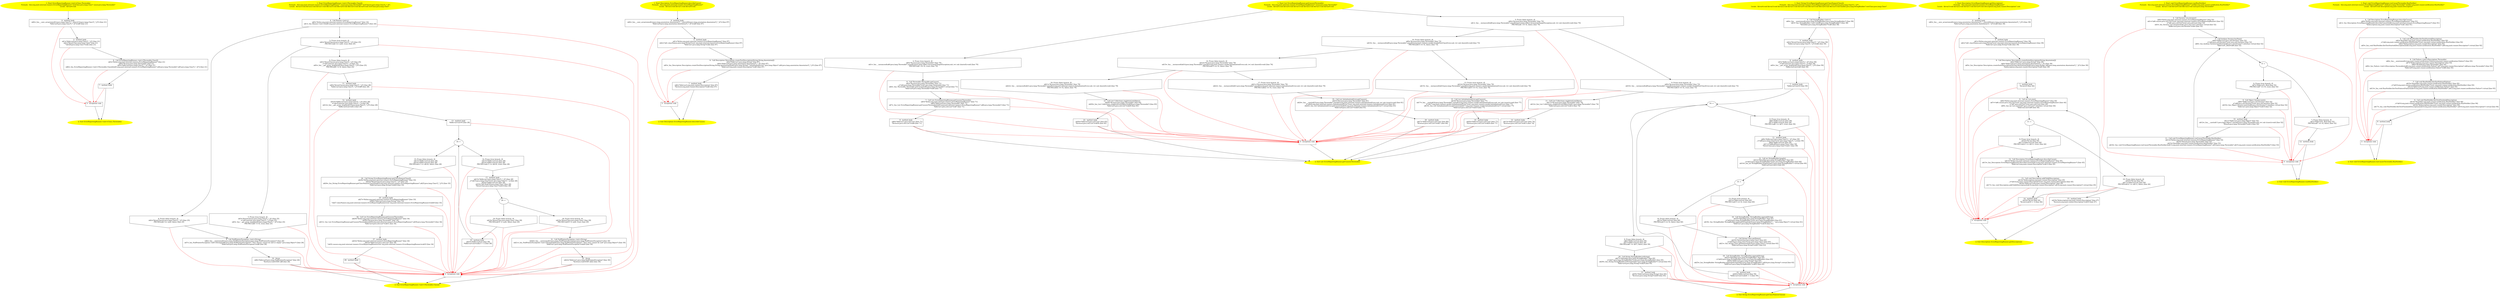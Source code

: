 /* @generated */
digraph cfg {
"org.junit.internal.runners.ErrorReportingRunner.<init>(java.lang.Class,java.lang.Throwable).4ae15c5817ed060b200e8a3f43140188_1" [label="1: Start ErrorReportingRunner.<init>(Class,Throwable)\nFormals:  this:org.junit.internal.runners.ErrorReportingRunner* testClass:java.lang.Class* cause:java.lang.Throwable*\nLocals:  $irvar0:void \n  " color=yellow style=filled]
	

	 "org.junit.internal.runners.ErrorReportingRunner.<init>(java.lang.Class,java.lang.Throwable).4ae15c5817ed060b200e8a3f43140188_1" -> "org.junit.internal.runners.ErrorReportingRunner.<init>(java.lang.Class,java.lang.Throwable).4ae15c5817ed060b200e8a3f43140188_4" ;
"org.junit.internal.runners.ErrorReportingRunner.<init>(java.lang.Class,java.lang.Throwable).4ae15c5817ed060b200e8a3f43140188_2" [label="2: Exit ErrorReportingRunner.<init>(Class,Throwable) \n  " color=yellow style=filled]
	

"org.junit.internal.runners.ErrorReportingRunner.<init>(java.lang.Class,java.lang.Throwable).4ae15c5817ed060b200e8a3f43140188_3" [label="3:  exceptions sink \n  " shape="box"]
	

	 "org.junit.internal.runners.ErrorReportingRunner.<init>(java.lang.Class,java.lang.Throwable).4ae15c5817ed060b200e8a3f43140188_3" -> "org.junit.internal.runners.ErrorReportingRunner.<init>(java.lang.Class,java.lang.Throwable).4ae15c5817ed060b200e8a3f43140188_2" ;
"org.junit.internal.runners.ErrorReportingRunner.<init>(java.lang.Class,java.lang.Throwable).4ae15c5817ed060b200e8a3f43140188_4" [label="4:  method_body \n   n$0=_fun___new_array(sizeof(t=java.lang.Class*[_*_];len=[1]):java.lang.Class*[_*_](*)) [line 21]\n  *&$irvar0:java.lang.Class*[_*_](*)=n$0 [line 21]\n " shape="box"]
	

	 "org.junit.internal.runners.ErrorReportingRunner.<init>(java.lang.Class,java.lang.Throwable).4ae15c5817ed060b200e8a3f43140188_4" -> "org.junit.internal.runners.ErrorReportingRunner.<init>(java.lang.Class,java.lang.Throwable).4ae15c5817ed060b200e8a3f43140188_5" ;
	 "org.junit.internal.runners.ErrorReportingRunner.<init>(java.lang.Class,java.lang.Throwable).4ae15c5817ed060b200e8a3f43140188_4" -> "org.junit.internal.runners.ErrorReportingRunner.<init>(java.lang.Class,java.lang.Throwable).4ae15c5817ed060b200e8a3f43140188_3" [color="red" ];
"org.junit.internal.runners.ErrorReportingRunner.<init>(java.lang.Class,java.lang.Throwable).4ae15c5817ed060b200e8a3f43140188_5" [label="5:  method_body \n   n$1=*&$irvar0:java.lang.Class*[_*_](*) [line 21]\n  n$2=*&testClass:java.lang.Class* [line 21]\n  *n$1[0]:java.lang.Class*=n$2 [line 21]\n " shape="box"]
	

	 "org.junit.internal.runners.ErrorReportingRunner.<init>(java.lang.Class,java.lang.Throwable).4ae15c5817ed060b200e8a3f43140188_5" -> "org.junit.internal.runners.ErrorReportingRunner.<init>(java.lang.Class,java.lang.Throwable).4ae15c5817ed060b200e8a3f43140188_6" ;
	 "org.junit.internal.runners.ErrorReportingRunner.<init>(java.lang.Class,java.lang.Throwable).4ae15c5817ed060b200e8a3f43140188_5" -> "org.junit.internal.runners.ErrorReportingRunner.<init>(java.lang.Class,java.lang.Throwable).4ae15c5817ed060b200e8a3f43140188_3" [color="red" ];
"org.junit.internal.runners.ErrorReportingRunner.<init>(java.lang.Class,java.lang.Throwable).4ae15c5817ed060b200e8a3f43140188_6" [label="6:  Call ErrorReportingRunner.<init>(Throwable,Class[]) \n   n$3=*&this:org.junit.internal.runners.ErrorReportingRunner* [line 21]\n  n$4=*&cause:java.lang.Throwable* [line 21]\n  n$5=*&$irvar0:java.lang.Class*[_*_](*) [line 21]\n  n$6=_fun_ErrorReportingRunner.<init>(Throwable,Class[])(n$3:org.junit.internal.runners.ErrorReportingRunner*,n$4:java.lang.Throwable*,n$5:java.lang.Class*[_*_](*)) [line 21]\n " shape="box"]
	

	 "org.junit.internal.runners.ErrorReportingRunner.<init>(java.lang.Class,java.lang.Throwable).4ae15c5817ed060b200e8a3f43140188_6" -> "org.junit.internal.runners.ErrorReportingRunner.<init>(java.lang.Class,java.lang.Throwable).4ae15c5817ed060b200e8a3f43140188_7" ;
	 "org.junit.internal.runners.ErrorReportingRunner.<init>(java.lang.Class,java.lang.Throwable).4ae15c5817ed060b200e8a3f43140188_6" -> "org.junit.internal.runners.ErrorReportingRunner.<init>(java.lang.Class,java.lang.Throwable).4ae15c5817ed060b200e8a3f43140188_3" [color="red" ];
"org.junit.internal.runners.ErrorReportingRunner.<init>(java.lang.Class,java.lang.Throwable).4ae15c5817ed060b200e8a3f43140188_7" [label="7:  method_body \n  " shape="box"]
	

	 "org.junit.internal.runners.ErrorReportingRunner.<init>(java.lang.Class,java.lang.Throwable).4ae15c5817ed060b200e8a3f43140188_7" -> "org.junit.internal.runners.ErrorReportingRunner.<init>(java.lang.Class,java.lang.Throwable).4ae15c5817ed060b200e8a3f43140188_2" ;
	 "org.junit.internal.runners.ErrorReportingRunner.<init>(java.lang.Class,java.lang.Throwable).4ae15c5817ed060b200e8a3f43140188_7" -> "org.junit.internal.runners.ErrorReportingRunner.<init>(java.lang.Class,java.lang.Throwable).4ae15c5817ed060b200e8a3f43140188_3" [color="red" ];
"org.junit.internal.runners.ErrorReportingRunner.<init>(java.lang.Throwable,java.lang.Class[]).9ee31ff21e4d5070bfcda906155684f0_1" [label="1: Start ErrorReportingRunner.<init>(Throwable,Class[])\nFormals:  this:org.junit.internal.runners.ErrorReportingRunner* cause:java.lang.Throwable* testClasses:java.lang.Class*[_*_](*)\nLocals:  $irvar3:void $irvar2:void $irvar1:void $bcvar5:void $bcvar4:void $bcvar3:void $irvar0:void testClass:java.lang.Class* \n  " color=yellow style=filled]
	

	 "org.junit.internal.runners.ErrorReportingRunner.<init>(java.lang.Throwable,java.lang.Class[]).9ee31ff21e4d5070bfcda906155684f0_1" -> "org.junit.internal.runners.ErrorReportingRunner.<init>(java.lang.Throwable,java.lang.Class[]).9ee31ff21e4d5070bfcda906155684f0_4" ;
"org.junit.internal.runners.ErrorReportingRunner.<init>(java.lang.Throwable,java.lang.Class[]).9ee31ff21e4d5070bfcda906155684f0_2" [label="2: Exit ErrorReportingRunner.<init>(Throwable,Class[]) \n  " color=yellow style=filled]
	

"org.junit.internal.runners.ErrorReportingRunner.<init>(java.lang.Throwable,java.lang.Class[]).9ee31ff21e4d5070bfcda906155684f0_3" [label="3:  exceptions sink \n  " shape="box"]
	

	 "org.junit.internal.runners.ErrorReportingRunner.<init>(java.lang.Throwable,java.lang.Class[]).9ee31ff21e4d5070bfcda906155684f0_3" -> "org.junit.internal.runners.ErrorReportingRunner.<init>(java.lang.Throwable,java.lang.Class[]).9ee31ff21e4d5070bfcda906155684f0_2" ;
"org.junit.internal.runners.ErrorReportingRunner.<init>(java.lang.Throwable,java.lang.Class[]).9ee31ff21e4d5070bfcda906155684f0_4" [label="4:  Call Runner.<init>() \n   n$0=*&this:org.junit.internal.runners.ErrorReportingRunner* [line 24]\n  n$1=_fun_Runner.<init>()(n$0:org.junit.internal.runners.ErrorReportingRunner*) [line 24]\n " shape="box"]
	

	 "org.junit.internal.runners.ErrorReportingRunner.<init>(java.lang.Throwable,java.lang.Class[]).9ee31ff21e4d5070bfcda906155684f0_4" -> "org.junit.internal.runners.ErrorReportingRunner.<init>(java.lang.Throwable,java.lang.Class[]).9ee31ff21e4d5070bfcda906155684f0_5" ;
	 "org.junit.internal.runners.ErrorReportingRunner.<init>(java.lang.Throwable,java.lang.Class[]).9ee31ff21e4d5070bfcda906155684f0_4" -> "org.junit.internal.runners.ErrorReportingRunner.<init>(java.lang.Throwable,java.lang.Class[]).9ee31ff21e4d5070bfcda906155684f0_6" ;
	 "org.junit.internal.runners.ErrorReportingRunner.<init>(java.lang.Throwable,java.lang.Class[]).9ee31ff21e4d5070bfcda906155684f0_4" -> "org.junit.internal.runners.ErrorReportingRunner.<init>(java.lang.Throwable,java.lang.Class[]).9ee31ff21e4d5070bfcda906155684f0_3" [color="red" ];
"org.junit.internal.runners.ErrorReportingRunner.<init>(java.lang.Throwable,java.lang.Class[]).9ee31ff21e4d5070bfcda906155684f0_5" [label="5: Prune (true branch, if) \n   n$2=*&testClasses:java.lang.Class*[_*_](*) [line 25]\n  PRUNE(!(n$2 == null), true); [line 25]\n " shape="invhouse"]
	

	 "org.junit.internal.runners.ErrorReportingRunner.<init>(java.lang.Throwable,java.lang.Class[]).9ee31ff21e4d5070bfcda906155684f0_5" -> "org.junit.internal.runners.ErrorReportingRunner.<init>(java.lang.Throwable,java.lang.Class[]).9ee31ff21e4d5070bfcda906155684f0_7" ;
	 "org.junit.internal.runners.ErrorReportingRunner.<init>(java.lang.Throwable,java.lang.Class[]).9ee31ff21e4d5070bfcda906155684f0_5" -> "org.junit.internal.runners.ErrorReportingRunner.<init>(java.lang.Throwable,java.lang.Class[]).9ee31ff21e4d5070bfcda906155684f0_8" ;
	 "org.junit.internal.runners.ErrorReportingRunner.<init>(java.lang.Throwable,java.lang.Class[]).9ee31ff21e4d5070bfcda906155684f0_5" -> "org.junit.internal.runners.ErrorReportingRunner.<init>(java.lang.Throwable,java.lang.Class[]).9ee31ff21e4d5070bfcda906155684f0_3" [color="red" ];
"org.junit.internal.runners.ErrorReportingRunner.<init>(java.lang.Throwable,java.lang.Class[]).9ee31ff21e4d5070bfcda906155684f0_6" [label="6: Prune (false branch, if) \n   n$2=*&testClasses:java.lang.Class*[_*_](*) [line 25]\n  PRUNE((n$2 == null), false); [line 25]\n " shape="invhouse"]
	

	 "org.junit.internal.runners.ErrorReportingRunner.<init>(java.lang.Throwable,java.lang.Class[]).9ee31ff21e4d5070bfcda906155684f0_6" -> "org.junit.internal.runners.ErrorReportingRunner.<init>(java.lang.Throwable,java.lang.Class[]).9ee31ff21e4d5070bfcda906155684f0_9" ;
	 "org.junit.internal.runners.ErrorReportingRunner.<init>(java.lang.Throwable,java.lang.Class[]).9ee31ff21e4d5070bfcda906155684f0_6" -> "org.junit.internal.runners.ErrorReportingRunner.<init>(java.lang.Throwable,java.lang.Class[]).9ee31ff21e4d5070bfcda906155684f0_3" [color="red" ];
"org.junit.internal.runners.ErrorReportingRunner.<init>(java.lang.Throwable,java.lang.Class[]).9ee31ff21e4d5070bfcda906155684f0_7" [label="7: Prune (true branch, if) \n   n$3=*&testClasses:java.lang.Class*[_*_](*) [line 25]\n  _=*n$3:int(root java.lang.Class*[_*_]) [line 25]\n  n$5=_fun___get_array_length(n$3:java.lang.Class*[_*_](*)) [line 25]\n  PRUNE(!(n$5 != 0), true); [line 25]\n " shape="invhouse"]
	

	 "org.junit.internal.runners.ErrorReportingRunner.<init>(java.lang.Throwable,java.lang.Class[]).9ee31ff21e4d5070bfcda906155684f0_7" -> "org.junit.internal.runners.ErrorReportingRunner.<init>(java.lang.Throwable,java.lang.Class[]).9ee31ff21e4d5070bfcda906155684f0_9" ;
	 "org.junit.internal.runners.ErrorReportingRunner.<init>(java.lang.Throwable,java.lang.Class[]).9ee31ff21e4d5070bfcda906155684f0_7" -> "org.junit.internal.runners.ErrorReportingRunner.<init>(java.lang.Throwable,java.lang.Class[]).9ee31ff21e4d5070bfcda906155684f0_3" [color="red" ];
"org.junit.internal.runners.ErrorReportingRunner.<init>(java.lang.Throwable,java.lang.Class[]).9ee31ff21e4d5070bfcda906155684f0_8" [label="8: Prune (false branch, if) \n   n$3=*&testClasses:java.lang.Class*[_*_](*) [line 25]\n  _=*n$3:int(root java.lang.Class*[_*_]) [line 25]\n  n$5=_fun___get_array_length(n$3:java.lang.Class*[_*_](*)) [line 25]\n  PRUNE((n$5 != 0), false); [line 25]\n " shape="invhouse"]
	

	 "org.junit.internal.runners.ErrorReportingRunner.<init>(java.lang.Throwable,java.lang.Class[]).9ee31ff21e4d5070bfcda906155684f0_8" -> "org.junit.internal.runners.ErrorReportingRunner.<init>(java.lang.Throwable,java.lang.Class[]).9ee31ff21e4d5070bfcda906155684f0_11" ;
	 "org.junit.internal.runners.ErrorReportingRunner.<init>(java.lang.Throwable,java.lang.Class[]).9ee31ff21e4d5070bfcda906155684f0_8" -> "org.junit.internal.runners.ErrorReportingRunner.<init>(java.lang.Throwable,java.lang.Class[]).9ee31ff21e4d5070bfcda906155684f0_3" [color="red" ];
"org.junit.internal.runners.ErrorReportingRunner.<init>(java.lang.Throwable,java.lang.Class[]).9ee31ff21e4d5070bfcda906155684f0_9" [label="9:  Call NullPointerException.<init>(String) \n   n$6=_fun___new(sizeof(t=java.lang.NullPointerException):java.lang.NullPointerException*) [line 26]\n  n$7=_fun_NullPointerException.<init>(String)(n$6:java.lang.NullPointerException*,\"Test classes cannot be null or empty\":java.lang.Object*) [line 26]\n  *&$irvar0:java.lang.NullPointerException*=n$6 [line 26]\n " shape="box"]
	

	 "org.junit.internal.runners.ErrorReportingRunner.<init>(java.lang.Throwable,java.lang.Class[]).9ee31ff21e4d5070bfcda906155684f0_9" -> "org.junit.internal.runners.ErrorReportingRunner.<init>(java.lang.Throwable,java.lang.Class[]).9ee31ff21e4d5070bfcda906155684f0_10" ;
	 "org.junit.internal.runners.ErrorReportingRunner.<init>(java.lang.Throwable,java.lang.Class[]).9ee31ff21e4d5070bfcda906155684f0_9" -> "org.junit.internal.runners.ErrorReportingRunner.<init>(java.lang.Throwable,java.lang.Class[]).9ee31ff21e4d5070bfcda906155684f0_3" [color="red" ];
"org.junit.internal.runners.ErrorReportingRunner.<init>(java.lang.Throwable,java.lang.Class[]).9ee31ff21e4d5070bfcda906155684f0_10" [label="10:  throw \n   n$8=*&$irvar0:java.lang.NullPointerException* [line 26]\n  *&return:void=EXN n$8 [line 26]\n " shape="box"]
	

	 "org.junit.internal.runners.ErrorReportingRunner.<init>(java.lang.Throwable,java.lang.Class[]).9ee31ff21e4d5070bfcda906155684f0_10" -> "org.junit.internal.runners.ErrorReportingRunner.<init>(java.lang.Throwable,java.lang.Class[]).9ee31ff21e4d5070bfcda906155684f0_2" ;
	 "org.junit.internal.runners.ErrorReportingRunner.<init>(java.lang.Throwable,java.lang.Class[]).9ee31ff21e4d5070bfcda906155684f0_10" -> "org.junit.internal.runners.ErrorReportingRunner.<init>(java.lang.Throwable,java.lang.Class[]).9ee31ff21e4d5070bfcda906155684f0_3" [color="red" ];
"org.junit.internal.runners.ErrorReportingRunner.<init>(java.lang.Throwable,java.lang.Class[]).9ee31ff21e4d5070bfcda906155684f0_11" [label="11:  method_body \n   n$9=*&testClasses:java.lang.Class*[_*_](*) [line 28]\n  *&$bcvar3:java.lang.Class*[_*_](*)=n$9 [line 28]\n " shape="box"]
	

	 "org.junit.internal.runners.ErrorReportingRunner.<init>(java.lang.Throwable,java.lang.Class[]).9ee31ff21e4d5070bfcda906155684f0_11" -> "org.junit.internal.runners.ErrorReportingRunner.<init>(java.lang.Throwable,java.lang.Class[]).9ee31ff21e4d5070bfcda906155684f0_12" ;
	 "org.junit.internal.runners.ErrorReportingRunner.<init>(java.lang.Throwable,java.lang.Class[]).9ee31ff21e4d5070bfcda906155684f0_11" -> "org.junit.internal.runners.ErrorReportingRunner.<init>(java.lang.Throwable,java.lang.Class[]).9ee31ff21e4d5070bfcda906155684f0_3" [color="red" ];
"org.junit.internal.runners.ErrorReportingRunner.<init>(java.lang.Throwable,java.lang.Class[]).9ee31ff21e4d5070bfcda906155684f0_12" [label="12:  method_body \n   n$10=*&$bcvar3:java.lang.Class*[_*_](*) [line 28]\n  _=*n$10:int(root java.lang.Class*[_*_]) [line 28]\n  n$12=_fun___get_array_length(n$10:java.lang.Class*[_*_](*)) [line 28]\n  *&$bcvar4:int=n$12 [line 28]\n " shape="box"]
	

	 "org.junit.internal.runners.ErrorReportingRunner.<init>(java.lang.Throwable,java.lang.Class[]).9ee31ff21e4d5070bfcda906155684f0_12" -> "org.junit.internal.runners.ErrorReportingRunner.<init>(java.lang.Throwable,java.lang.Class[]).9ee31ff21e4d5070bfcda906155684f0_13" ;
	 "org.junit.internal.runners.ErrorReportingRunner.<init>(java.lang.Throwable,java.lang.Class[]).9ee31ff21e4d5070bfcda906155684f0_12" -> "org.junit.internal.runners.ErrorReportingRunner.<init>(java.lang.Throwable,java.lang.Class[]).9ee31ff21e4d5070bfcda906155684f0_3" [color="red" ];
"org.junit.internal.runners.ErrorReportingRunner.<init>(java.lang.Throwable,java.lang.Class[]).9ee31ff21e4d5070bfcda906155684f0_13" [label="13:  method_body \n   *&$bcvar5:int=0 [line 28]\n " shape="box"]
	

	 "org.junit.internal.runners.ErrorReportingRunner.<init>(java.lang.Throwable,java.lang.Class[]).9ee31ff21e4d5070bfcda906155684f0_13" -> "org.junit.internal.runners.ErrorReportingRunner.<init>(java.lang.Throwable,java.lang.Class[]).9ee31ff21e4d5070bfcda906155684f0_16" ;
	 "org.junit.internal.runners.ErrorReportingRunner.<init>(java.lang.Throwable,java.lang.Class[]).9ee31ff21e4d5070bfcda906155684f0_13" -> "org.junit.internal.runners.ErrorReportingRunner.<init>(java.lang.Throwable,java.lang.Class[]).9ee31ff21e4d5070bfcda906155684f0_3" [color="red" ];
"org.junit.internal.runners.ErrorReportingRunner.<init>(java.lang.Throwable,java.lang.Class[]).9ee31ff21e4d5070bfcda906155684f0_14" [label="14: Prune (true branch, if) \n   n$13=*&$bcvar5:int [line 28]\n  n$14=*&$bcvar4:int [line 28]\n  PRUNE(!(n$13 >= n$14), true); [line 28]\n " shape="invhouse"]
	

	 "org.junit.internal.runners.ErrorReportingRunner.<init>(java.lang.Throwable,java.lang.Class[]).9ee31ff21e4d5070bfcda906155684f0_14" -> "org.junit.internal.runners.ErrorReportingRunner.<init>(java.lang.Throwable,java.lang.Class[]).9ee31ff21e4d5070bfcda906155684f0_17" ;
	 "org.junit.internal.runners.ErrorReportingRunner.<init>(java.lang.Throwable,java.lang.Class[]).9ee31ff21e4d5070bfcda906155684f0_14" -> "org.junit.internal.runners.ErrorReportingRunner.<init>(java.lang.Throwable,java.lang.Class[]).9ee31ff21e4d5070bfcda906155684f0_3" [color="red" ];
"org.junit.internal.runners.ErrorReportingRunner.<init>(java.lang.Throwable,java.lang.Class[]).9ee31ff21e4d5070bfcda906155684f0_15" [label="15: Prune (false branch, if) \n   n$13=*&$bcvar5:int [line 28]\n  n$14=*&$bcvar4:int [line 28]\n  PRUNE((n$13 >= n$14), false); [line 28]\n " shape="invhouse"]
	

	 "org.junit.internal.runners.ErrorReportingRunner.<init>(java.lang.Throwable,java.lang.Class[]).9ee31ff21e4d5070bfcda906155684f0_15" -> "org.junit.internal.runners.ErrorReportingRunner.<init>(java.lang.Throwable,java.lang.Class[]).9ee31ff21e4d5070bfcda906155684f0_24" ;
	 "org.junit.internal.runners.ErrorReportingRunner.<init>(java.lang.Throwable,java.lang.Class[]).9ee31ff21e4d5070bfcda906155684f0_15" -> "org.junit.internal.runners.ErrorReportingRunner.<init>(java.lang.Throwable,java.lang.Class[]).9ee31ff21e4d5070bfcda906155684f0_3" [color="red" ];
"org.junit.internal.runners.ErrorReportingRunner.<init>(java.lang.Throwable,java.lang.Class[]).9ee31ff21e4d5070bfcda906155684f0_16" [label="16: + \n  " ]
	

	 "org.junit.internal.runners.ErrorReportingRunner.<init>(java.lang.Throwable,java.lang.Class[]).9ee31ff21e4d5070bfcda906155684f0_16" -> "org.junit.internal.runners.ErrorReportingRunner.<init>(java.lang.Throwable,java.lang.Class[]).9ee31ff21e4d5070bfcda906155684f0_14" ;
	 "org.junit.internal.runners.ErrorReportingRunner.<init>(java.lang.Throwable,java.lang.Class[]).9ee31ff21e4d5070bfcda906155684f0_16" -> "org.junit.internal.runners.ErrorReportingRunner.<init>(java.lang.Throwable,java.lang.Class[]).9ee31ff21e4d5070bfcda906155684f0_15" ;
"org.junit.internal.runners.ErrorReportingRunner.<init>(java.lang.Throwable,java.lang.Class[]).9ee31ff21e4d5070bfcda906155684f0_17" [label="17:  method_body \n   n$15=*&$bcvar3:java.lang.Class*[_*_](*) [line 28]\n  _=*n$15:java.lang.Class*(root java.lang.Class*[_*_]) [line 28]\n  n$16=*&$bcvar5:int [line 28]\n  n$18=*n$15[n$16]:java.lang.Class* [line 28]\n  *&testClass:java.lang.Class*=n$18 [line 28]\n " shape="box"]
	

	 "org.junit.internal.runners.ErrorReportingRunner.<init>(java.lang.Throwable,java.lang.Class[]).9ee31ff21e4d5070bfcda906155684f0_17" -> "org.junit.internal.runners.ErrorReportingRunner.<init>(java.lang.Throwable,java.lang.Class[]).9ee31ff21e4d5070bfcda906155684f0_20" ;
	 "org.junit.internal.runners.ErrorReportingRunner.<init>(java.lang.Throwable,java.lang.Class[]).9ee31ff21e4d5070bfcda906155684f0_17" -> "org.junit.internal.runners.ErrorReportingRunner.<init>(java.lang.Throwable,java.lang.Class[]).9ee31ff21e4d5070bfcda906155684f0_3" [color="red" ];
"org.junit.internal.runners.ErrorReportingRunner.<init>(java.lang.Throwable,java.lang.Class[]).9ee31ff21e4d5070bfcda906155684f0_18" [label="18: Prune (true branch, if) \n   n$19=*&testClass:java.lang.Class* [line 29]\n  PRUNE(!(n$19 != null), true); [line 29]\n " shape="invhouse"]
	

	 "org.junit.internal.runners.ErrorReportingRunner.<init>(java.lang.Throwable,java.lang.Class[]).9ee31ff21e4d5070bfcda906155684f0_18" -> "org.junit.internal.runners.ErrorReportingRunner.<init>(java.lang.Throwable,java.lang.Class[]).9ee31ff21e4d5070bfcda906155684f0_21" ;
	 "org.junit.internal.runners.ErrorReportingRunner.<init>(java.lang.Throwable,java.lang.Class[]).9ee31ff21e4d5070bfcda906155684f0_18" -> "org.junit.internal.runners.ErrorReportingRunner.<init>(java.lang.Throwable,java.lang.Class[]).9ee31ff21e4d5070bfcda906155684f0_3" [color="red" ];
"org.junit.internal.runners.ErrorReportingRunner.<init>(java.lang.Throwable,java.lang.Class[]).9ee31ff21e4d5070bfcda906155684f0_19" [label="19: Prune (false branch, if) \n   n$19=*&testClass:java.lang.Class* [line 29]\n  PRUNE((n$19 != null), false); [line 29]\n " shape="invhouse"]
	

	 "org.junit.internal.runners.ErrorReportingRunner.<init>(java.lang.Throwable,java.lang.Class[]).9ee31ff21e4d5070bfcda906155684f0_19" -> "org.junit.internal.runners.ErrorReportingRunner.<init>(java.lang.Throwable,java.lang.Class[]).9ee31ff21e4d5070bfcda906155684f0_23" ;
	 "org.junit.internal.runners.ErrorReportingRunner.<init>(java.lang.Throwable,java.lang.Class[]).9ee31ff21e4d5070bfcda906155684f0_19" -> "org.junit.internal.runners.ErrorReportingRunner.<init>(java.lang.Throwable,java.lang.Class[]).9ee31ff21e4d5070bfcda906155684f0_3" [color="red" ];
"org.junit.internal.runners.ErrorReportingRunner.<init>(java.lang.Throwable,java.lang.Class[]).9ee31ff21e4d5070bfcda906155684f0_20" [label="20: + \n  " ]
	

	 "org.junit.internal.runners.ErrorReportingRunner.<init>(java.lang.Throwable,java.lang.Class[]).9ee31ff21e4d5070bfcda906155684f0_20" -> "org.junit.internal.runners.ErrorReportingRunner.<init>(java.lang.Throwable,java.lang.Class[]).9ee31ff21e4d5070bfcda906155684f0_18" ;
	 "org.junit.internal.runners.ErrorReportingRunner.<init>(java.lang.Throwable,java.lang.Class[]).9ee31ff21e4d5070bfcda906155684f0_20" -> "org.junit.internal.runners.ErrorReportingRunner.<init>(java.lang.Throwable,java.lang.Class[]).9ee31ff21e4d5070bfcda906155684f0_19" ;
"org.junit.internal.runners.ErrorReportingRunner.<init>(java.lang.Throwable,java.lang.Class[]).9ee31ff21e4d5070bfcda906155684f0_21" [label="21:  Call NullPointerException.<init>(String) \n   n$20=_fun___new(sizeof(t=java.lang.NullPointerException):java.lang.NullPointerException*) [line 30]\n  n$21=_fun_NullPointerException.<init>(String)(n$20:java.lang.NullPointerException*,\"Test class cannot be null\":java.lang.Object*) [line 30]\n  *&$irvar1:java.lang.NullPointerException*=n$20 [line 30]\n " shape="box"]
	

	 "org.junit.internal.runners.ErrorReportingRunner.<init>(java.lang.Throwable,java.lang.Class[]).9ee31ff21e4d5070bfcda906155684f0_21" -> "org.junit.internal.runners.ErrorReportingRunner.<init>(java.lang.Throwable,java.lang.Class[]).9ee31ff21e4d5070bfcda906155684f0_22" ;
	 "org.junit.internal.runners.ErrorReportingRunner.<init>(java.lang.Throwable,java.lang.Class[]).9ee31ff21e4d5070bfcda906155684f0_21" -> "org.junit.internal.runners.ErrorReportingRunner.<init>(java.lang.Throwable,java.lang.Class[]).9ee31ff21e4d5070bfcda906155684f0_3" [color="red" ];
"org.junit.internal.runners.ErrorReportingRunner.<init>(java.lang.Throwable,java.lang.Class[]).9ee31ff21e4d5070bfcda906155684f0_22" [label="22:  throw \n   n$22=*&$irvar1:java.lang.NullPointerException* [line 30]\n  *&return:void=EXN n$22 [line 30]\n " shape="box"]
	

	 "org.junit.internal.runners.ErrorReportingRunner.<init>(java.lang.Throwable,java.lang.Class[]).9ee31ff21e4d5070bfcda906155684f0_22" -> "org.junit.internal.runners.ErrorReportingRunner.<init>(java.lang.Throwable,java.lang.Class[]).9ee31ff21e4d5070bfcda906155684f0_2" ;
	 "org.junit.internal.runners.ErrorReportingRunner.<init>(java.lang.Throwable,java.lang.Class[]).9ee31ff21e4d5070bfcda906155684f0_22" -> "org.junit.internal.runners.ErrorReportingRunner.<init>(java.lang.Throwable,java.lang.Class[]).9ee31ff21e4d5070bfcda906155684f0_3" [color="red" ];
"org.junit.internal.runners.ErrorReportingRunner.<init>(java.lang.Throwable,java.lang.Class[]).9ee31ff21e4d5070bfcda906155684f0_23" [label="23:  method_body \n   n$23=*&$bcvar5:int [line 28]\n  *&$bcvar5:int=(n$23 + 1) [line 28]\n " shape="box"]
	

	 "org.junit.internal.runners.ErrorReportingRunner.<init>(java.lang.Throwable,java.lang.Class[]).9ee31ff21e4d5070bfcda906155684f0_23" -> "org.junit.internal.runners.ErrorReportingRunner.<init>(java.lang.Throwable,java.lang.Class[]).9ee31ff21e4d5070bfcda906155684f0_16" ;
	 "org.junit.internal.runners.ErrorReportingRunner.<init>(java.lang.Throwable,java.lang.Class[]).9ee31ff21e4d5070bfcda906155684f0_23" -> "org.junit.internal.runners.ErrorReportingRunner.<init>(java.lang.Throwable,java.lang.Class[]).9ee31ff21e4d5070bfcda906155684f0_3" [color="red" ];
"org.junit.internal.runners.ErrorReportingRunner.<init>(java.lang.Throwable,java.lang.Class[]).9ee31ff21e4d5070bfcda906155684f0_24" [label="24:  Call String ErrorReportingRunner.getClassNames(Class[]) \n   n$24=*&this:org.junit.internal.runners.ErrorReportingRunner* [line 33]\n  n$25=*&testClasses:java.lang.Class*[_*_](*) [line 33]\n  n$26=_fun_String ErrorReportingRunner.getClassNames(Class[])(n$24:org.junit.internal.runners.ErrorReportingRunner*,n$25:java.lang.Class*[_*_](*)) [line 33]\n  *&$irvar2:java.lang.String*=n$26 [line 33]\n " shape="box"]
	

	 "org.junit.internal.runners.ErrorReportingRunner.<init>(java.lang.Throwable,java.lang.Class[]).9ee31ff21e4d5070bfcda906155684f0_24" -> "org.junit.internal.runners.ErrorReportingRunner.<init>(java.lang.Throwable,java.lang.Class[]).9ee31ff21e4d5070bfcda906155684f0_25" ;
	 "org.junit.internal.runners.ErrorReportingRunner.<init>(java.lang.Throwable,java.lang.Class[]).9ee31ff21e4d5070bfcda906155684f0_24" -> "org.junit.internal.runners.ErrorReportingRunner.<init>(java.lang.Throwable,java.lang.Class[]).9ee31ff21e4d5070bfcda906155684f0_3" [color="red" ];
"org.junit.internal.runners.ErrorReportingRunner.<init>(java.lang.Throwable,java.lang.Class[]).9ee31ff21e4d5070bfcda906155684f0_25" [label="25:  method_body \n   n$27=*&this:org.junit.internal.runners.ErrorReportingRunner* [line 33]\n  n$28=*&$irvar2:java.lang.String* [line 33]\n  *n$27.classNames:org.junit.internal.runners.ErrorReportingRunner(root org.junit.internal.runners.ErrorReportingRunner)=n$28 [line 33]\n " shape="box"]
	

	 "org.junit.internal.runners.ErrorReportingRunner.<init>(java.lang.Throwable,java.lang.Class[]).9ee31ff21e4d5070bfcda906155684f0_25" -> "org.junit.internal.runners.ErrorReportingRunner.<init>(java.lang.Throwable,java.lang.Class[]).9ee31ff21e4d5070bfcda906155684f0_26" ;
	 "org.junit.internal.runners.ErrorReportingRunner.<init>(java.lang.Throwable,java.lang.Class[]).9ee31ff21e4d5070bfcda906155684f0_25" -> "org.junit.internal.runners.ErrorReportingRunner.<init>(java.lang.Throwable,java.lang.Class[]).9ee31ff21e4d5070bfcda906155684f0_3" [color="red" ];
"org.junit.internal.runners.ErrorReportingRunner.<init>(java.lang.Throwable,java.lang.Class[]).9ee31ff21e4d5070bfcda906155684f0_26" [label="26:  Call List ErrorReportingRunner.getCauses(Throwable) \n   n$29=*&this:org.junit.internal.runners.ErrorReportingRunner* [line 34]\n  n$30=*&cause:java.lang.Throwable* [line 34]\n  n$31=_fun_List ErrorReportingRunner.getCauses(Throwable)(n$29:org.junit.internal.runners.ErrorReportingRunner*,n$30:java.lang.Throwable*) [line 34]\n  *&$irvar3:java.util.List*=n$31 [line 34]\n " shape="box"]
	

	 "org.junit.internal.runners.ErrorReportingRunner.<init>(java.lang.Throwable,java.lang.Class[]).9ee31ff21e4d5070bfcda906155684f0_26" -> "org.junit.internal.runners.ErrorReportingRunner.<init>(java.lang.Throwable,java.lang.Class[]).9ee31ff21e4d5070bfcda906155684f0_27" ;
	 "org.junit.internal.runners.ErrorReportingRunner.<init>(java.lang.Throwable,java.lang.Class[]).9ee31ff21e4d5070bfcda906155684f0_26" -> "org.junit.internal.runners.ErrorReportingRunner.<init>(java.lang.Throwable,java.lang.Class[]).9ee31ff21e4d5070bfcda906155684f0_3" [color="red" ];
"org.junit.internal.runners.ErrorReportingRunner.<init>(java.lang.Throwable,java.lang.Class[]).9ee31ff21e4d5070bfcda906155684f0_27" [label="27:  method_body \n   n$32=*&this:org.junit.internal.runners.ErrorReportingRunner* [line 34]\n  n$33=*&$irvar3:java.util.List* [line 34]\n  *n$32.causes:org.junit.internal.runners.ErrorReportingRunner(root org.junit.internal.runners.ErrorReportingRunner)=n$33 [line 34]\n " shape="box"]
	

	 "org.junit.internal.runners.ErrorReportingRunner.<init>(java.lang.Throwable,java.lang.Class[]).9ee31ff21e4d5070bfcda906155684f0_27" -> "org.junit.internal.runners.ErrorReportingRunner.<init>(java.lang.Throwable,java.lang.Class[]).9ee31ff21e4d5070bfcda906155684f0_28" ;
	 "org.junit.internal.runners.ErrorReportingRunner.<init>(java.lang.Throwable,java.lang.Class[]).9ee31ff21e4d5070bfcda906155684f0_27" -> "org.junit.internal.runners.ErrorReportingRunner.<init>(java.lang.Throwable,java.lang.Class[]).9ee31ff21e4d5070bfcda906155684f0_3" [color="red" ];
"org.junit.internal.runners.ErrorReportingRunner.<init>(java.lang.Throwable,java.lang.Class[]).9ee31ff21e4d5070bfcda906155684f0_28" [label="28:  method_body \n  " shape="box"]
	

	 "org.junit.internal.runners.ErrorReportingRunner.<init>(java.lang.Throwable,java.lang.Class[]).9ee31ff21e4d5070bfcda906155684f0_28" -> "org.junit.internal.runners.ErrorReportingRunner.<init>(java.lang.Throwable,java.lang.Class[]).9ee31ff21e4d5070bfcda906155684f0_2" ;
	 "org.junit.internal.runners.ErrorReportingRunner.<init>(java.lang.Throwable,java.lang.Class[]).9ee31ff21e4d5070bfcda906155684f0_28" -> "org.junit.internal.runners.ErrorReportingRunner.<init>(java.lang.Throwable,java.lang.Class[]).9ee31ff21e4d5070bfcda906155684f0_3" [color="red" ];
"org.junit.internal.runners.ErrorReportingRunner.describeCause():org.junit.runner.Description.1b54b65d7427f029b0359c69f96dc132_1" [label="1: Start Description ErrorReportingRunner.describeCause()\nFormals:  this:org.junit.internal.runners.ErrorReportingRunner*\nLocals:  $irvar2:void $irvar1:void $irvar0:void \n  " color=yellow style=filled]
	

	 "org.junit.internal.runners.ErrorReportingRunner.describeCause():org.junit.runner.Description.1b54b65d7427f029b0359c69f96dc132_1" -> "org.junit.internal.runners.ErrorReportingRunner.describeCause():org.junit.runner.Description.1b54b65d7427f029b0359c69f96dc132_4" ;
"org.junit.internal.runners.ErrorReportingRunner.describeCause():org.junit.runner.Description.1b54b65d7427f029b0359c69f96dc132_2" [label="2: Exit Description ErrorReportingRunner.describeCause() \n  " color=yellow style=filled]
	

"org.junit.internal.runners.ErrorReportingRunner.describeCause():org.junit.runner.Description.1b54b65d7427f029b0359c69f96dc132_3" [label="3:  exceptions sink \n  " shape="box"]
	

	 "org.junit.internal.runners.ErrorReportingRunner.describeCause():org.junit.runner.Description.1b54b65d7427f029b0359c69f96dc132_3" -> "org.junit.internal.runners.ErrorReportingRunner.describeCause():org.junit.runner.Description.1b54b65d7427f029b0359c69f96dc132_2" ;
"org.junit.internal.runners.ErrorReportingRunner.describeCause():org.junit.runner.Description.1b54b65d7427f029b0359c69f96dc132_4" [label="4:  method_body \n   n$0=_fun___new_array(sizeof(t=java.lang.annotation.Annotation*[_*_];len=[0]):java.lang.annotation.Annotation*[_*_](*)) [line 87]\n  *&$irvar0:java.lang.annotation.Annotation*[_*_](*)=n$0 [line 87]\n " shape="box"]
	

	 "org.junit.internal.runners.ErrorReportingRunner.describeCause():org.junit.runner.Description.1b54b65d7427f029b0359c69f96dc132_4" -> "org.junit.internal.runners.ErrorReportingRunner.describeCause():org.junit.runner.Description.1b54b65d7427f029b0359c69f96dc132_5" ;
	 "org.junit.internal.runners.ErrorReportingRunner.describeCause():org.junit.runner.Description.1b54b65d7427f029b0359c69f96dc132_4" -> "org.junit.internal.runners.ErrorReportingRunner.describeCause():org.junit.runner.Description.1b54b65d7427f029b0359c69f96dc132_3" [color="red" ];
"org.junit.internal.runners.ErrorReportingRunner.describeCause():org.junit.runner.Description.1b54b65d7427f029b0359c69f96dc132_5" [label="5:  method_body \n   n$1=*&this:org.junit.internal.runners.ErrorReportingRunner* [line 87]\n  n$2=*n$1.classNames:java.lang.String*(root org.junit.internal.runners.ErrorReportingRunner) [line 87]\n  *&$irvar1:java.lang.String*=n$2 [line 87]\n " shape="box"]
	

	 "org.junit.internal.runners.ErrorReportingRunner.describeCause():org.junit.runner.Description.1b54b65d7427f029b0359c69f96dc132_5" -> "org.junit.internal.runners.ErrorReportingRunner.describeCause():org.junit.runner.Description.1b54b65d7427f029b0359c69f96dc132_6" ;
	 "org.junit.internal.runners.ErrorReportingRunner.describeCause():org.junit.runner.Description.1b54b65d7427f029b0359c69f96dc132_5" -> "org.junit.internal.runners.ErrorReportingRunner.describeCause():org.junit.runner.Description.1b54b65d7427f029b0359c69f96dc132_3" [color="red" ];
"org.junit.internal.runners.ErrorReportingRunner.describeCause():org.junit.runner.Description.1b54b65d7427f029b0359c69f96dc132_6" [label="6:  Call Description Description.createTestDescription(String,String,Annotation[]) \n   n$3=*&$irvar1:java.lang.String* [line 87]\n  n$4=*&$irvar0:java.lang.annotation.Annotation*[_*_](*) [line 87]\n  n$5=_fun_Description Description.createTestDescription(String,String,Annotation[])(n$3:java.lang.String*,\"initializationError\":java.lang.Object*,n$4:java.lang.annotation.Annotation*[_*_](*)) [line 87]\n  *&$irvar2:org.junit.runner.Description*=n$5 [line 87]\n " shape="box"]
	

	 "org.junit.internal.runners.ErrorReportingRunner.describeCause():org.junit.runner.Description.1b54b65d7427f029b0359c69f96dc132_6" -> "org.junit.internal.runners.ErrorReportingRunner.describeCause():org.junit.runner.Description.1b54b65d7427f029b0359c69f96dc132_7" ;
	 "org.junit.internal.runners.ErrorReportingRunner.describeCause():org.junit.runner.Description.1b54b65d7427f029b0359c69f96dc132_6" -> "org.junit.internal.runners.ErrorReportingRunner.describeCause():org.junit.runner.Description.1b54b65d7427f029b0359c69f96dc132_3" [color="red" ];
"org.junit.internal.runners.ErrorReportingRunner.describeCause():org.junit.runner.Description.1b54b65d7427f029b0359c69f96dc132_7" [label="7:  method_body \n   n$6=*&$irvar2:org.junit.runner.Description* [line 87]\n  *&return:org.junit.runner.Description*=n$6 [line 87]\n " shape="box"]
	

	 "org.junit.internal.runners.ErrorReportingRunner.describeCause():org.junit.runner.Description.1b54b65d7427f029b0359c69f96dc132_7" -> "org.junit.internal.runners.ErrorReportingRunner.describeCause():org.junit.runner.Description.1b54b65d7427f029b0359c69f96dc132_2" ;
	 "org.junit.internal.runners.ErrorReportingRunner.describeCause():org.junit.runner.Description.1b54b65d7427f029b0359c69f96dc132_7" -> "org.junit.internal.runners.ErrorReportingRunner.describeCause():org.junit.runner.Description.1b54b65d7427f029b0359c69f96dc132_3" [color="red" ];
"org.junit.internal.runners.ErrorReportingRunner.getCauses(java.lang.Throwable):java.util.List.75af866d2fb2d1c250829b1b7553892a_1" [label="1: Start List ErrorReportingRunner.getCauses(Throwable)\nFormals:  this:org.junit.internal.runners.ErrorReportingRunner* cause:java.lang.Throwable*\nLocals:  $irvar5:void $irvar4:void $irvar3:void $irvar2:void $irvar1:void $irvar0:void \n  " color=yellow style=filled]
	

	 "org.junit.internal.runners.ErrorReportingRunner.getCauses(java.lang.Throwable):java.util.List.75af866d2fb2d1c250829b1b7553892a_1" -> "org.junit.internal.runners.ErrorReportingRunner.getCauses(java.lang.Throwable):java.util.List.75af866d2fb2d1c250829b1b7553892a_4" ;
	 "org.junit.internal.runners.ErrorReportingRunner.getCauses(java.lang.Throwable):java.util.List.75af866d2fb2d1c250829b1b7553892a_1" -> "org.junit.internal.runners.ErrorReportingRunner.getCauses(java.lang.Throwable):java.util.List.75af866d2fb2d1c250829b1b7553892a_5" ;
"org.junit.internal.runners.ErrorReportingRunner.getCauses(java.lang.Throwable):java.util.List.75af866d2fb2d1c250829b1b7553892a_2" [label="2: Exit List ErrorReportingRunner.getCauses(Throwable) \n  " color=yellow style=filled]
	

"org.junit.internal.runners.ErrorReportingRunner.getCauses(java.lang.Throwable):java.util.List.75af866d2fb2d1c250829b1b7553892a_3" [label="3:  exceptions sink \n  " shape="box"]
	

	 "org.junit.internal.runners.ErrorReportingRunner.getCauses(java.lang.Throwable):java.util.List.75af866d2fb2d1c250829b1b7553892a_3" -> "org.junit.internal.runners.ErrorReportingRunner.getCauses(java.lang.Throwable):java.util.List.75af866d2fb2d1c250829b1b7553892a_2" ;
"org.junit.internal.runners.ErrorReportingRunner.getCauses(java.lang.Throwable):java.util.List.75af866d2fb2d1c250829b1b7553892a_4" [label="4: Prune (true branch, if) \n   n$0=*&cause:java.lang.Throwable* [line 70]\n  n$1=_fun___instanceof(n$0:java.lang.Throwable*,sizeof(t=java.lang.reflect.InvocationTargetException;sub_t=( sub )(instof)):void) [line 70]\n  PRUNE(!(n$1 == 0), true); [line 70]\n " shape="invhouse"]
	

	 "org.junit.internal.runners.ErrorReportingRunner.getCauses(java.lang.Throwable):java.util.List.75af866d2fb2d1c250829b1b7553892a_4" -> "org.junit.internal.runners.ErrorReportingRunner.getCauses(java.lang.Throwable):java.util.List.75af866d2fb2d1c250829b1b7553892a_6" ;
	 "org.junit.internal.runners.ErrorReportingRunner.getCauses(java.lang.Throwable):java.util.List.75af866d2fb2d1c250829b1b7553892a_4" -> "org.junit.internal.runners.ErrorReportingRunner.getCauses(java.lang.Throwable):java.util.List.75af866d2fb2d1c250829b1b7553892a_3" [color="red" ];
"org.junit.internal.runners.ErrorReportingRunner.getCauses(java.lang.Throwable):java.util.List.75af866d2fb2d1c250829b1b7553892a_5" [label="5: Prune (false branch, if) \n   n$0=*&cause:java.lang.Throwable* [line 70]\n  n$1=_fun___instanceof(n$0:java.lang.Throwable*,sizeof(t=java.lang.reflect.InvocationTargetException;sub_t=( sub )(instof)):void) [line 70]\n  PRUNE((n$1 == 0), false); [line 70]\n " shape="invhouse"]
	

	 "org.junit.internal.runners.ErrorReportingRunner.getCauses(java.lang.Throwable):java.util.List.75af866d2fb2d1c250829b1b7553892a_5" -> "org.junit.internal.runners.ErrorReportingRunner.getCauses(java.lang.Throwable):java.util.List.75af866d2fb2d1c250829b1b7553892a_9" ;
	 "org.junit.internal.runners.ErrorReportingRunner.getCauses(java.lang.Throwable):java.util.List.75af866d2fb2d1c250829b1b7553892a_5" -> "org.junit.internal.runners.ErrorReportingRunner.getCauses(java.lang.Throwable):java.util.List.75af866d2fb2d1c250829b1b7553892a_10" ;
	 "org.junit.internal.runners.ErrorReportingRunner.getCauses(java.lang.Throwable):java.util.List.75af866d2fb2d1c250829b1b7553892a_5" -> "org.junit.internal.runners.ErrorReportingRunner.getCauses(java.lang.Throwable):java.util.List.75af866d2fb2d1c250829b1b7553892a_3" [color="red" ];
"org.junit.internal.runners.ErrorReportingRunner.getCauses(java.lang.Throwable):java.util.List.75af866d2fb2d1c250829b1b7553892a_6" [label="6:  Call Throwable Throwable.getCause() \n   n$2=*&cause:java.lang.Throwable* [line 71]\n  _=*n$2:java.lang.Throwable*(root java.lang.Throwable) [line 71]\n  n$4=_fun_Throwable Throwable.getCause()(n$2:java.lang.Throwable*) virtual [line 71]\n  *&$irvar0:java.lang.Throwable*=n$4 [line 71]\n " shape="box"]
	

	 "org.junit.internal.runners.ErrorReportingRunner.getCauses(java.lang.Throwable):java.util.List.75af866d2fb2d1c250829b1b7553892a_6" -> "org.junit.internal.runners.ErrorReportingRunner.getCauses(java.lang.Throwable):java.util.List.75af866d2fb2d1c250829b1b7553892a_7" ;
	 "org.junit.internal.runners.ErrorReportingRunner.getCauses(java.lang.Throwable):java.util.List.75af866d2fb2d1c250829b1b7553892a_6" -> "org.junit.internal.runners.ErrorReportingRunner.getCauses(java.lang.Throwable):java.util.List.75af866d2fb2d1c250829b1b7553892a_3" [color="red" ];
"org.junit.internal.runners.ErrorReportingRunner.getCauses(java.lang.Throwable):java.util.List.75af866d2fb2d1c250829b1b7553892a_7" [label="7:  Call List ErrorReportingRunner.getCauses(Throwable) \n   n$5=*&this:org.junit.internal.runners.ErrorReportingRunner* [line 71]\n  n$6=*&$irvar0:java.lang.Throwable* [line 71]\n  n$7=_fun_List ErrorReportingRunner.getCauses(Throwable)(n$5:org.junit.internal.runners.ErrorReportingRunner*,n$6:java.lang.Throwable*) [line 71]\n  *&$irvar1:java.util.List*=n$7 [line 71]\n " shape="box"]
	

	 "org.junit.internal.runners.ErrorReportingRunner.getCauses(java.lang.Throwable):java.util.List.75af866d2fb2d1c250829b1b7553892a_7" -> "org.junit.internal.runners.ErrorReportingRunner.getCauses(java.lang.Throwable):java.util.List.75af866d2fb2d1c250829b1b7553892a_8" ;
	 "org.junit.internal.runners.ErrorReportingRunner.getCauses(java.lang.Throwable):java.util.List.75af866d2fb2d1c250829b1b7553892a_7" -> "org.junit.internal.runners.ErrorReportingRunner.getCauses(java.lang.Throwable):java.util.List.75af866d2fb2d1c250829b1b7553892a_3" [color="red" ];
"org.junit.internal.runners.ErrorReportingRunner.getCauses(java.lang.Throwable):java.util.List.75af866d2fb2d1c250829b1b7553892a_8" [label="8:  method_body \n   n$8=*&$irvar1:java.util.List* [line 71]\n  *&return:java.util.List*=n$8 [line 71]\n " shape="box"]
	

	 "org.junit.internal.runners.ErrorReportingRunner.getCauses(java.lang.Throwable):java.util.List.75af866d2fb2d1c250829b1b7553892a_8" -> "org.junit.internal.runners.ErrorReportingRunner.getCauses(java.lang.Throwable):java.util.List.75af866d2fb2d1c250829b1b7553892a_2" ;
	 "org.junit.internal.runners.ErrorReportingRunner.getCauses(java.lang.Throwable):java.util.List.75af866d2fb2d1c250829b1b7553892a_8" -> "org.junit.internal.runners.ErrorReportingRunner.getCauses(java.lang.Throwable):java.util.List.75af866d2fb2d1c250829b1b7553892a_3" [color="red" ];
"org.junit.internal.runners.ErrorReportingRunner.getCauses(java.lang.Throwable):java.util.List.75af866d2fb2d1c250829b1b7553892a_9" [label="9: Prune (true branch, if) \n   n$9=*&cause:java.lang.Throwable* [line 73]\n  n$10=_fun___instanceof(n$9:java.lang.Throwable*,sizeof(t=org.junit.runners.model.InvalidTestClassError;sub_t=( sub )(instof)):void) [line 73]\n  PRUNE(!(n$10 == 0), true); [line 73]\n " shape="invhouse"]
	

	 "org.junit.internal.runners.ErrorReportingRunner.getCauses(java.lang.Throwable):java.util.List.75af866d2fb2d1c250829b1b7553892a_9" -> "org.junit.internal.runners.ErrorReportingRunner.getCauses(java.lang.Throwable):java.util.List.75af866d2fb2d1c250829b1b7553892a_11" ;
	 "org.junit.internal.runners.ErrorReportingRunner.getCauses(java.lang.Throwable):java.util.List.75af866d2fb2d1c250829b1b7553892a_9" -> "org.junit.internal.runners.ErrorReportingRunner.getCauses(java.lang.Throwable):java.util.List.75af866d2fb2d1c250829b1b7553892a_3" [color="red" ];
"org.junit.internal.runners.ErrorReportingRunner.getCauses(java.lang.Throwable):java.util.List.75af866d2fb2d1c250829b1b7553892a_10" [label="10: Prune (false branch, if) \n   n$9=*&cause:java.lang.Throwable* [line 73]\n  n$10=_fun___instanceof(n$9:java.lang.Throwable*,sizeof(t=org.junit.runners.model.InvalidTestClassError;sub_t=( sub )(instof)):void) [line 73]\n  PRUNE((n$10 == 0), false); [line 73]\n " shape="invhouse"]
	

	 "org.junit.internal.runners.ErrorReportingRunner.getCauses(java.lang.Throwable):java.util.List.75af866d2fb2d1c250829b1b7553892a_10" -> "org.junit.internal.runners.ErrorReportingRunner.getCauses(java.lang.Throwable):java.util.List.75af866d2fb2d1c250829b1b7553892a_13" ;
	 "org.junit.internal.runners.ErrorReportingRunner.getCauses(java.lang.Throwable):java.util.List.75af866d2fb2d1c250829b1b7553892a_10" -> "org.junit.internal.runners.ErrorReportingRunner.getCauses(java.lang.Throwable):java.util.List.75af866d2fb2d1c250829b1b7553892a_14" ;
	 "org.junit.internal.runners.ErrorReportingRunner.getCauses(java.lang.Throwable):java.util.List.75af866d2fb2d1c250829b1b7553892a_10" -> "org.junit.internal.runners.ErrorReportingRunner.getCauses(java.lang.Throwable):java.util.List.75af866d2fb2d1c250829b1b7553892a_3" [color="red" ];
"org.junit.internal.runners.ErrorReportingRunner.getCauses(java.lang.Throwable):java.util.List.75af866d2fb2d1c250829b1b7553892a_11" [label="11:  Call List Collections.singletonList(Object) \n   n$11=*&cause:java.lang.Throwable* [line 74]\n  n$12=_fun_List Collections.singletonList(Object)(n$11:java.lang.Throwable*) [line 74]\n  *&$irvar2:java.util.List*=n$12 [line 74]\n " shape="box"]
	

	 "org.junit.internal.runners.ErrorReportingRunner.getCauses(java.lang.Throwable):java.util.List.75af866d2fb2d1c250829b1b7553892a_11" -> "org.junit.internal.runners.ErrorReportingRunner.getCauses(java.lang.Throwable):java.util.List.75af866d2fb2d1c250829b1b7553892a_12" ;
	 "org.junit.internal.runners.ErrorReportingRunner.getCauses(java.lang.Throwable):java.util.List.75af866d2fb2d1c250829b1b7553892a_11" -> "org.junit.internal.runners.ErrorReportingRunner.getCauses(java.lang.Throwable):java.util.List.75af866d2fb2d1c250829b1b7553892a_3" [color="red" ];
"org.junit.internal.runners.ErrorReportingRunner.getCauses(java.lang.Throwable):java.util.List.75af866d2fb2d1c250829b1b7553892a_12" [label="12:  method_body \n   n$13=*&$irvar2:java.util.List* [line 74]\n  *&return:java.util.List*=n$13 [line 74]\n " shape="box"]
	

	 "org.junit.internal.runners.ErrorReportingRunner.getCauses(java.lang.Throwable):java.util.List.75af866d2fb2d1c250829b1b7553892a_12" -> "org.junit.internal.runners.ErrorReportingRunner.getCauses(java.lang.Throwable):java.util.List.75af866d2fb2d1c250829b1b7553892a_2" ;
	 "org.junit.internal.runners.ErrorReportingRunner.getCauses(java.lang.Throwable):java.util.List.75af866d2fb2d1c250829b1b7553892a_12" -> "org.junit.internal.runners.ErrorReportingRunner.getCauses(java.lang.Throwable):java.util.List.75af866d2fb2d1c250829b1b7553892a_3" [color="red" ];
"org.junit.internal.runners.ErrorReportingRunner.getCauses(java.lang.Throwable):java.util.List.75af866d2fb2d1c250829b1b7553892a_13" [label="13: Prune (true branch, if) \n   n$14=*&cause:java.lang.Throwable* [line 76]\n  n$15=_fun___instanceof(n$14:java.lang.Throwable*,sizeof(t=org.junit.runners.model.InitializationError;sub_t=( sub )(instof)):void) [line 76]\n  PRUNE(!(n$15 == 0), true); [line 76]\n " shape="invhouse"]
	

	 "org.junit.internal.runners.ErrorReportingRunner.getCauses(java.lang.Throwable):java.util.List.75af866d2fb2d1c250829b1b7553892a_13" -> "org.junit.internal.runners.ErrorReportingRunner.getCauses(java.lang.Throwable):java.util.List.75af866d2fb2d1c250829b1b7553892a_15" ;
	 "org.junit.internal.runners.ErrorReportingRunner.getCauses(java.lang.Throwable):java.util.List.75af866d2fb2d1c250829b1b7553892a_13" -> "org.junit.internal.runners.ErrorReportingRunner.getCauses(java.lang.Throwable):java.util.List.75af866d2fb2d1c250829b1b7553892a_3" [color="red" ];
"org.junit.internal.runners.ErrorReportingRunner.getCauses(java.lang.Throwable):java.util.List.75af866d2fb2d1c250829b1b7553892a_14" [label="14: Prune (false branch, if) \n   n$14=*&cause:java.lang.Throwable* [line 76]\n  n$15=_fun___instanceof(n$14:java.lang.Throwable*,sizeof(t=org.junit.runners.model.InitializationError;sub_t=( sub )(instof)):void) [line 76]\n  PRUNE((n$15 == 0), false); [line 76]\n " shape="invhouse"]
	

	 "org.junit.internal.runners.ErrorReportingRunner.getCauses(java.lang.Throwable):java.util.List.75af866d2fb2d1c250829b1b7553892a_14" -> "org.junit.internal.runners.ErrorReportingRunner.getCauses(java.lang.Throwable):java.util.List.75af866d2fb2d1c250829b1b7553892a_17" ;
	 "org.junit.internal.runners.ErrorReportingRunner.getCauses(java.lang.Throwable):java.util.List.75af866d2fb2d1c250829b1b7553892a_14" -> "org.junit.internal.runners.ErrorReportingRunner.getCauses(java.lang.Throwable):java.util.List.75af866d2fb2d1c250829b1b7553892a_18" ;
	 "org.junit.internal.runners.ErrorReportingRunner.getCauses(java.lang.Throwable):java.util.List.75af866d2fb2d1c250829b1b7553892a_14" -> "org.junit.internal.runners.ErrorReportingRunner.getCauses(java.lang.Throwable):java.util.List.75af866d2fb2d1c250829b1b7553892a_3" [color="red" ];
"org.junit.internal.runners.ErrorReportingRunner.getCauses(java.lang.Throwable):java.util.List.75af866d2fb2d1c250829b1b7553892a_15" [label="15:  Call List InitializationError.getCauses() \n   n$16=*&cause:java.lang.Throwable* [line 77]\n  n$17=_fun___cast(n$16:java.lang.Throwable*,sizeof(t=org.junit.runners.model.InitializationError;sub_t=( sub )(cast)):void) [line 77]\n  _=*n$17:org.junit.runners.model.InitializationError*(root org.junit.runners.model.InitializationError) [line 77]\n  n$19=_fun_List InitializationError.getCauses()(n$17:org.junit.runners.model.InitializationError*) virtual [line 77]\n  *&$irvar3:java.util.List*=n$19 [line 77]\n " shape="box"]
	

	 "org.junit.internal.runners.ErrorReportingRunner.getCauses(java.lang.Throwable):java.util.List.75af866d2fb2d1c250829b1b7553892a_15" -> "org.junit.internal.runners.ErrorReportingRunner.getCauses(java.lang.Throwable):java.util.List.75af866d2fb2d1c250829b1b7553892a_16" ;
	 "org.junit.internal.runners.ErrorReportingRunner.getCauses(java.lang.Throwable):java.util.List.75af866d2fb2d1c250829b1b7553892a_15" -> "org.junit.internal.runners.ErrorReportingRunner.getCauses(java.lang.Throwable):java.util.List.75af866d2fb2d1c250829b1b7553892a_3" [color="red" ];
"org.junit.internal.runners.ErrorReportingRunner.getCauses(java.lang.Throwable):java.util.List.75af866d2fb2d1c250829b1b7553892a_16" [label="16:  method_body \n   n$20=*&$irvar3:java.util.List* [line 77]\n  *&return:java.util.List*=n$20 [line 77]\n " shape="box"]
	

	 "org.junit.internal.runners.ErrorReportingRunner.getCauses(java.lang.Throwable):java.util.List.75af866d2fb2d1c250829b1b7553892a_16" -> "org.junit.internal.runners.ErrorReportingRunner.getCauses(java.lang.Throwable):java.util.List.75af866d2fb2d1c250829b1b7553892a_2" ;
	 "org.junit.internal.runners.ErrorReportingRunner.getCauses(java.lang.Throwable):java.util.List.75af866d2fb2d1c250829b1b7553892a_16" -> "org.junit.internal.runners.ErrorReportingRunner.getCauses(java.lang.Throwable):java.util.List.75af866d2fb2d1c250829b1b7553892a_3" [color="red" ];
"org.junit.internal.runners.ErrorReportingRunner.getCauses(java.lang.Throwable):java.util.List.75af866d2fb2d1c250829b1b7553892a_17" [label="17: Prune (true branch, if) \n   n$21=*&cause:java.lang.Throwable* [line 79]\n  n$22=_fun___instanceof(n$21:java.lang.Throwable*,sizeof(t=org.junit.internal.runners.InitializationError;sub_t=( sub )(instof)):void) [line 79]\n  PRUNE(!(n$22 == 0), true); [line 79]\n " shape="invhouse"]
	

	 "org.junit.internal.runners.ErrorReportingRunner.getCauses(java.lang.Throwable):java.util.List.75af866d2fb2d1c250829b1b7553892a_17" -> "org.junit.internal.runners.ErrorReportingRunner.getCauses(java.lang.Throwable):java.util.List.75af866d2fb2d1c250829b1b7553892a_19" ;
	 "org.junit.internal.runners.ErrorReportingRunner.getCauses(java.lang.Throwable):java.util.List.75af866d2fb2d1c250829b1b7553892a_17" -> "org.junit.internal.runners.ErrorReportingRunner.getCauses(java.lang.Throwable):java.util.List.75af866d2fb2d1c250829b1b7553892a_3" [color="red" ];
"org.junit.internal.runners.ErrorReportingRunner.getCauses(java.lang.Throwable):java.util.List.75af866d2fb2d1c250829b1b7553892a_18" [label="18: Prune (false branch, if) \n   n$21=*&cause:java.lang.Throwable* [line 79]\n  n$22=_fun___instanceof(n$21:java.lang.Throwable*,sizeof(t=org.junit.internal.runners.InitializationError;sub_t=( sub )(instof)):void) [line 79]\n  PRUNE((n$22 == 0), false); [line 79]\n " shape="invhouse"]
	

	 "org.junit.internal.runners.ErrorReportingRunner.getCauses(java.lang.Throwable):java.util.List.75af866d2fb2d1c250829b1b7553892a_18" -> "org.junit.internal.runners.ErrorReportingRunner.getCauses(java.lang.Throwable):java.util.List.75af866d2fb2d1c250829b1b7553892a_21" ;
	 "org.junit.internal.runners.ErrorReportingRunner.getCauses(java.lang.Throwable):java.util.List.75af866d2fb2d1c250829b1b7553892a_18" -> "org.junit.internal.runners.ErrorReportingRunner.getCauses(java.lang.Throwable):java.util.List.75af866d2fb2d1c250829b1b7553892a_3" [color="red" ];
"org.junit.internal.runners.ErrorReportingRunner.getCauses(java.lang.Throwable):java.util.List.75af866d2fb2d1c250829b1b7553892a_19" [label="19:  Call List InitializationError.getCauses() \n   n$23=*&cause:java.lang.Throwable* [line 81]\n  n$24=_fun___cast(n$23:java.lang.Throwable*,sizeof(t=org.junit.internal.runners.InitializationError;sub_t=( sub )(cast)):void) [line 81]\n  _=*n$24:org.junit.internal.runners.InitializationError*(root org.junit.internal.runners.InitializationError) [line 81]\n  n$26=_fun_List InitializationError.getCauses()(n$24:org.junit.internal.runners.InitializationError*) virtual [line 81]\n  *&$irvar4:java.util.List*=n$26 [line 81]\n " shape="box"]
	

	 "org.junit.internal.runners.ErrorReportingRunner.getCauses(java.lang.Throwable):java.util.List.75af866d2fb2d1c250829b1b7553892a_19" -> "org.junit.internal.runners.ErrorReportingRunner.getCauses(java.lang.Throwable):java.util.List.75af866d2fb2d1c250829b1b7553892a_20" ;
	 "org.junit.internal.runners.ErrorReportingRunner.getCauses(java.lang.Throwable):java.util.List.75af866d2fb2d1c250829b1b7553892a_19" -> "org.junit.internal.runners.ErrorReportingRunner.getCauses(java.lang.Throwable):java.util.List.75af866d2fb2d1c250829b1b7553892a_3" [color="red" ];
"org.junit.internal.runners.ErrorReportingRunner.getCauses(java.lang.Throwable):java.util.List.75af866d2fb2d1c250829b1b7553892a_20" [label="20:  method_body \n   n$27=*&$irvar4:java.util.List* [line 80]\n  *&return:java.util.List*=n$27 [line 80]\n " shape="box"]
	

	 "org.junit.internal.runners.ErrorReportingRunner.getCauses(java.lang.Throwable):java.util.List.75af866d2fb2d1c250829b1b7553892a_20" -> "org.junit.internal.runners.ErrorReportingRunner.getCauses(java.lang.Throwable):java.util.List.75af866d2fb2d1c250829b1b7553892a_2" ;
	 "org.junit.internal.runners.ErrorReportingRunner.getCauses(java.lang.Throwable):java.util.List.75af866d2fb2d1c250829b1b7553892a_20" -> "org.junit.internal.runners.ErrorReportingRunner.getCauses(java.lang.Throwable):java.util.List.75af866d2fb2d1c250829b1b7553892a_3" [color="red" ];
"org.junit.internal.runners.ErrorReportingRunner.getCauses(java.lang.Throwable):java.util.List.75af866d2fb2d1c250829b1b7553892a_21" [label="21:  Call List Collections.singletonList(Object) \n   n$28=*&cause:java.lang.Throwable* [line 83]\n  n$29=_fun_List Collections.singletonList(Object)(n$28:java.lang.Throwable*) [line 83]\n  *&$irvar5:java.util.List*=n$29 [line 83]\n " shape="box"]
	

	 "org.junit.internal.runners.ErrorReportingRunner.getCauses(java.lang.Throwable):java.util.List.75af866d2fb2d1c250829b1b7553892a_21" -> "org.junit.internal.runners.ErrorReportingRunner.getCauses(java.lang.Throwable):java.util.List.75af866d2fb2d1c250829b1b7553892a_22" ;
	 "org.junit.internal.runners.ErrorReportingRunner.getCauses(java.lang.Throwable):java.util.List.75af866d2fb2d1c250829b1b7553892a_21" -> "org.junit.internal.runners.ErrorReportingRunner.getCauses(java.lang.Throwable):java.util.List.75af866d2fb2d1c250829b1b7553892a_3" [color="red" ];
"org.junit.internal.runners.ErrorReportingRunner.getCauses(java.lang.Throwable):java.util.List.75af866d2fb2d1c250829b1b7553892a_22" [label="22:  method_body \n   n$30=*&$irvar5:java.util.List* [line 83]\n  *&return:java.util.List*=n$30 [line 83]\n " shape="box"]
	

	 "org.junit.internal.runners.ErrorReportingRunner.getCauses(java.lang.Throwable):java.util.List.75af866d2fb2d1c250829b1b7553892a_22" -> "org.junit.internal.runners.ErrorReportingRunner.getCauses(java.lang.Throwable):java.util.List.75af866d2fb2d1c250829b1b7553892a_2" ;
	 "org.junit.internal.runners.ErrorReportingRunner.getCauses(java.lang.Throwable):java.util.List.75af866d2fb2d1c250829b1b7553892a_22" -> "org.junit.internal.runners.ErrorReportingRunner.getCauses(java.lang.Throwable):java.util.List.75af866d2fb2d1c250829b1b7553892a_3" [color="red" ];
"org.junit.internal.runners.ErrorReportingRunner.getClassNames(java.lang.Class[]):java.lang.String.b4d36c8f5d94bab4f113597a7eceb5b5_1" [label="1: Start String ErrorReportingRunner.getClassNames(Class[])\nFormals:  this:org.junit.internal.runners.ErrorReportingRunner* testClasses:java.lang.Class*[_*_](*)\nLocals:  $irvar4:void $irvar3:void $irvar2:void $irvar1:void $irvar0:void $bcvar5:void $bcvar4:void $bcvar3:void builder:java.lang.StringBuilder* testClass:java.lang.Class* \n  " color=yellow style=filled]
	

	 "org.junit.internal.runners.ErrorReportingRunner.getClassNames(java.lang.Class[]):java.lang.String.b4d36c8f5d94bab4f113597a7eceb5b5_1" -> "org.junit.internal.runners.ErrorReportingRunner.getClassNames(java.lang.Class[]):java.lang.String.b4d36c8f5d94bab4f113597a7eceb5b5_4" ;
"org.junit.internal.runners.ErrorReportingRunner.getClassNames(java.lang.Class[]):java.lang.String.b4d36c8f5d94bab4f113597a7eceb5b5_2" [label="2: Exit String ErrorReportingRunner.getClassNames(Class[]) \n  " color=yellow style=filled]
	

"org.junit.internal.runners.ErrorReportingRunner.getClassNames(java.lang.Class[]):java.lang.String.b4d36c8f5d94bab4f113597a7eceb5b5_3" [label="3:  exceptions sink \n  " shape="box"]
	

	 "org.junit.internal.runners.ErrorReportingRunner.getClassNames(java.lang.Class[]):java.lang.String.b4d36c8f5d94bab4f113597a7eceb5b5_3" -> "org.junit.internal.runners.ErrorReportingRunner.getClassNames(java.lang.Class[]):java.lang.String.b4d36c8f5d94bab4f113597a7eceb5b5_2" ;
"org.junit.internal.runners.ErrorReportingRunner.getClassNames(java.lang.Class[]):java.lang.String.b4d36c8f5d94bab4f113597a7eceb5b5_4" [label="4:  Call StringBuilder.<init>() \n   n$0=_fun___new(sizeof(t=java.lang.StringBuilder):java.lang.StringBuilder*) [line 58]\n  n$1=_fun_StringBuilder.<init>()(n$0:java.lang.StringBuilder*) [line 58]\n  *&builder:java.lang.StringBuilder*=n$0 [line 58]\n " shape="box"]
	

	 "org.junit.internal.runners.ErrorReportingRunner.getClassNames(java.lang.Class[]):java.lang.String.b4d36c8f5d94bab4f113597a7eceb5b5_4" -> "org.junit.internal.runners.ErrorReportingRunner.getClassNames(java.lang.Class[]):java.lang.String.b4d36c8f5d94bab4f113597a7eceb5b5_5" ;
	 "org.junit.internal.runners.ErrorReportingRunner.getClassNames(java.lang.Class[]):java.lang.String.b4d36c8f5d94bab4f113597a7eceb5b5_4" -> "org.junit.internal.runners.ErrorReportingRunner.getClassNames(java.lang.Class[]):java.lang.String.b4d36c8f5d94bab4f113597a7eceb5b5_3" [color="red" ];
"org.junit.internal.runners.ErrorReportingRunner.getClassNames(java.lang.Class[]):java.lang.String.b4d36c8f5d94bab4f113597a7eceb5b5_5" [label="5:  method_body \n   n$2=*&testClasses:java.lang.Class*[_*_](*) [line 59]\n  *&$bcvar3:java.lang.Class*[_*_](*)=n$2 [line 59]\n " shape="box"]
	

	 "org.junit.internal.runners.ErrorReportingRunner.getClassNames(java.lang.Class[]):java.lang.String.b4d36c8f5d94bab4f113597a7eceb5b5_5" -> "org.junit.internal.runners.ErrorReportingRunner.getClassNames(java.lang.Class[]):java.lang.String.b4d36c8f5d94bab4f113597a7eceb5b5_6" ;
	 "org.junit.internal.runners.ErrorReportingRunner.getClassNames(java.lang.Class[]):java.lang.String.b4d36c8f5d94bab4f113597a7eceb5b5_5" -> "org.junit.internal.runners.ErrorReportingRunner.getClassNames(java.lang.Class[]):java.lang.String.b4d36c8f5d94bab4f113597a7eceb5b5_3" [color="red" ];
"org.junit.internal.runners.ErrorReportingRunner.getClassNames(java.lang.Class[]):java.lang.String.b4d36c8f5d94bab4f113597a7eceb5b5_6" [label="6:  method_body \n   n$3=*&$bcvar3:java.lang.Class*[_*_](*) [line 59]\n  _=*n$3:int(root java.lang.Class*[_*_]) [line 59]\n  n$5=_fun___get_array_length(n$3:java.lang.Class*[_*_](*)) [line 59]\n  *&$bcvar4:int=n$5 [line 59]\n " shape="box"]
	

	 "org.junit.internal.runners.ErrorReportingRunner.getClassNames(java.lang.Class[]):java.lang.String.b4d36c8f5d94bab4f113597a7eceb5b5_6" -> "org.junit.internal.runners.ErrorReportingRunner.getClassNames(java.lang.Class[]):java.lang.String.b4d36c8f5d94bab4f113597a7eceb5b5_7" ;
	 "org.junit.internal.runners.ErrorReportingRunner.getClassNames(java.lang.Class[]):java.lang.String.b4d36c8f5d94bab4f113597a7eceb5b5_6" -> "org.junit.internal.runners.ErrorReportingRunner.getClassNames(java.lang.Class[]):java.lang.String.b4d36c8f5d94bab4f113597a7eceb5b5_3" [color="red" ];
"org.junit.internal.runners.ErrorReportingRunner.getClassNames(java.lang.Class[]):java.lang.String.b4d36c8f5d94bab4f113597a7eceb5b5_7" [label="7:  method_body \n   *&$bcvar5:int=0 [line 59]\n " shape="box"]
	

	 "org.junit.internal.runners.ErrorReportingRunner.getClassNames(java.lang.Class[]):java.lang.String.b4d36c8f5d94bab4f113597a7eceb5b5_7" -> "org.junit.internal.runners.ErrorReportingRunner.getClassNames(java.lang.Class[]):java.lang.String.b4d36c8f5d94bab4f113597a7eceb5b5_10" ;
	 "org.junit.internal.runners.ErrorReportingRunner.getClassNames(java.lang.Class[]):java.lang.String.b4d36c8f5d94bab4f113597a7eceb5b5_7" -> "org.junit.internal.runners.ErrorReportingRunner.getClassNames(java.lang.Class[]):java.lang.String.b4d36c8f5d94bab4f113597a7eceb5b5_3" [color="red" ];
"org.junit.internal.runners.ErrorReportingRunner.getClassNames(java.lang.Class[]):java.lang.String.b4d36c8f5d94bab4f113597a7eceb5b5_8" [label="8: Prune (true branch, if) \n   n$6=*&$bcvar5:int [line 59]\n  n$7=*&$bcvar4:int [line 59]\n  PRUNE(!(n$6 >= n$7), true); [line 59]\n " shape="invhouse"]
	

	 "org.junit.internal.runners.ErrorReportingRunner.getClassNames(java.lang.Class[]):java.lang.String.b4d36c8f5d94bab4f113597a7eceb5b5_8" -> "org.junit.internal.runners.ErrorReportingRunner.getClassNames(java.lang.Class[]):java.lang.String.b4d36c8f5d94bab4f113597a7eceb5b5_11" ;
	 "org.junit.internal.runners.ErrorReportingRunner.getClassNames(java.lang.Class[]):java.lang.String.b4d36c8f5d94bab4f113597a7eceb5b5_8" -> "org.junit.internal.runners.ErrorReportingRunner.getClassNames(java.lang.Class[]):java.lang.String.b4d36c8f5d94bab4f113597a7eceb5b5_3" [color="red" ];
"org.junit.internal.runners.ErrorReportingRunner.getClassNames(java.lang.Class[]):java.lang.String.b4d36c8f5d94bab4f113597a7eceb5b5_9" [label="9: Prune (false branch, if) \n   n$6=*&$bcvar5:int [line 59]\n  n$7=*&$bcvar4:int [line 59]\n  PRUNE((n$6 >= n$7), false); [line 59]\n " shape="invhouse"]
	

	 "org.junit.internal.runners.ErrorReportingRunner.getClassNames(java.lang.Class[]):java.lang.String.b4d36c8f5d94bab4f113597a7eceb5b5_9" -> "org.junit.internal.runners.ErrorReportingRunner.getClassNames(java.lang.Class[]):java.lang.String.b4d36c8f5d94bab4f113597a7eceb5b5_20" ;
	 "org.junit.internal.runners.ErrorReportingRunner.getClassNames(java.lang.Class[]):java.lang.String.b4d36c8f5d94bab4f113597a7eceb5b5_9" -> "org.junit.internal.runners.ErrorReportingRunner.getClassNames(java.lang.Class[]):java.lang.String.b4d36c8f5d94bab4f113597a7eceb5b5_3" [color="red" ];
"org.junit.internal.runners.ErrorReportingRunner.getClassNames(java.lang.Class[]):java.lang.String.b4d36c8f5d94bab4f113597a7eceb5b5_10" [label="10: + \n  " ]
	

	 "org.junit.internal.runners.ErrorReportingRunner.getClassNames(java.lang.Class[]):java.lang.String.b4d36c8f5d94bab4f113597a7eceb5b5_10" -> "org.junit.internal.runners.ErrorReportingRunner.getClassNames(java.lang.Class[]):java.lang.String.b4d36c8f5d94bab4f113597a7eceb5b5_8" ;
	 "org.junit.internal.runners.ErrorReportingRunner.getClassNames(java.lang.Class[]):java.lang.String.b4d36c8f5d94bab4f113597a7eceb5b5_10" -> "org.junit.internal.runners.ErrorReportingRunner.getClassNames(java.lang.Class[]):java.lang.String.b4d36c8f5d94bab4f113597a7eceb5b5_9" ;
"org.junit.internal.runners.ErrorReportingRunner.getClassNames(java.lang.Class[]):java.lang.String.b4d36c8f5d94bab4f113597a7eceb5b5_11" [label="11:  method_body \n   n$8=*&$bcvar3:java.lang.Class*[_*_](*) [line 59]\n  _=*n$8:java.lang.Class*(root java.lang.Class*[_*_]) [line 59]\n  n$9=*&$bcvar5:int [line 59]\n  n$11=*n$8[n$9]:java.lang.Class* [line 59]\n  *&testClass:java.lang.Class*=n$11 [line 59]\n " shape="box"]
	

	 "org.junit.internal.runners.ErrorReportingRunner.getClassNames(java.lang.Class[]):java.lang.String.b4d36c8f5d94bab4f113597a7eceb5b5_11" -> "org.junit.internal.runners.ErrorReportingRunner.getClassNames(java.lang.Class[]):java.lang.String.b4d36c8f5d94bab4f113597a7eceb5b5_12" ;
	 "org.junit.internal.runners.ErrorReportingRunner.getClassNames(java.lang.Class[]):java.lang.String.b4d36c8f5d94bab4f113597a7eceb5b5_11" -> "org.junit.internal.runners.ErrorReportingRunner.getClassNames(java.lang.Class[]):java.lang.String.b4d36c8f5d94bab4f113597a7eceb5b5_3" [color="red" ];
"org.junit.internal.runners.ErrorReportingRunner.getClassNames(java.lang.Class[]):java.lang.String.b4d36c8f5d94bab4f113597a7eceb5b5_12" [label="12:  Call int StringBuilder.length() \n   n$12=*&builder:java.lang.StringBuilder* [line 60]\n  _=*n$12:java.lang.StringBuilder*(root java.lang.StringBuilder) [line 60]\n  n$14=_fun_int StringBuilder.length()(n$12:java.lang.StringBuilder*) virtual [line 60]\n  *&$irvar0:int=n$14 [line 60]\n " shape="box"]
	

	 "org.junit.internal.runners.ErrorReportingRunner.getClassNames(java.lang.Class[]):java.lang.String.b4d36c8f5d94bab4f113597a7eceb5b5_12" -> "org.junit.internal.runners.ErrorReportingRunner.getClassNames(java.lang.Class[]):java.lang.String.b4d36c8f5d94bab4f113597a7eceb5b5_15" ;
	 "org.junit.internal.runners.ErrorReportingRunner.getClassNames(java.lang.Class[]):java.lang.String.b4d36c8f5d94bab4f113597a7eceb5b5_12" -> "org.junit.internal.runners.ErrorReportingRunner.getClassNames(java.lang.Class[]):java.lang.String.b4d36c8f5d94bab4f113597a7eceb5b5_3" [color="red" ];
"org.junit.internal.runners.ErrorReportingRunner.getClassNames(java.lang.Class[]):java.lang.String.b4d36c8f5d94bab4f113597a7eceb5b5_13" [label="13: Prune (true branch, if) \n   n$15=*&$irvar0:int [line 60]\n  PRUNE(!(n$15 == 0), true); [line 60]\n " shape="invhouse"]
	

	 "org.junit.internal.runners.ErrorReportingRunner.getClassNames(java.lang.Class[]):java.lang.String.b4d36c8f5d94bab4f113597a7eceb5b5_13" -> "org.junit.internal.runners.ErrorReportingRunner.getClassNames(java.lang.Class[]):java.lang.String.b4d36c8f5d94bab4f113597a7eceb5b5_16" ;
	 "org.junit.internal.runners.ErrorReportingRunner.getClassNames(java.lang.Class[]):java.lang.String.b4d36c8f5d94bab4f113597a7eceb5b5_13" -> "org.junit.internal.runners.ErrorReportingRunner.getClassNames(java.lang.Class[]):java.lang.String.b4d36c8f5d94bab4f113597a7eceb5b5_3" [color="red" ];
"org.junit.internal.runners.ErrorReportingRunner.getClassNames(java.lang.Class[]):java.lang.String.b4d36c8f5d94bab4f113597a7eceb5b5_14" [label="14: Prune (false branch, if) \n   n$15=*&$irvar0:int [line 60]\n  PRUNE((n$15 == 0), false); [line 60]\n " shape="invhouse"]
	

	 "org.junit.internal.runners.ErrorReportingRunner.getClassNames(java.lang.Class[]):java.lang.String.b4d36c8f5d94bab4f113597a7eceb5b5_14" -> "org.junit.internal.runners.ErrorReportingRunner.getClassNames(java.lang.Class[]):java.lang.String.b4d36c8f5d94bab4f113597a7eceb5b5_17" ;
	 "org.junit.internal.runners.ErrorReportingRunner.getClassNames(java.lang.Class[]):java.lang.String.b4d36c8f5d94bab4f113597a7eceb5b5_14" -> "org.junit.internal.runners.ErrorReportingRunner.getClassNames(java.lang.Class[]):java.lang.String.b4d36c8f5d94bab4f113597a7eceb5b5_3" [color="red" ];
"org.junit.internal.runners.ErrorReportingRunner.getClassNames(java.lang.Class[]):java.lang.String.b4d36c8f5d94bab4f113597a7eceb5b5_15" [label="15: + \n  " ]
	

	 "org.junit.internal.runners.ErrorReportingRunner.getClassNames(java.lang.Class[]):java.lang.String.b4d36c8f5d94bab4f113597a7eceb5b5_15" -> "org.junit.internal.runners.ErrorReportingRunner.getClassNames(java.lang.Class[]):java.lang.String.b4d36c8f5d94bab4f113597a7eceb5b5_13" ;
	 "org.junit.internal.runners.ErrorReportingRunner.getClassNames(java.lang.Class[]):java.lang.String.b4d36c8f5d94bab4f113597a7eceb5b5_15" -> "org.junit.internal.runners.ErrorReportingRunner.getClassNames(java.lang.Class[]):java.lang.String.b4d36c8f5d94bab4f113597a7eceb5b5_14" ;
"org.junit.internal.runners.ErrorReportingRunner.getClassNames(java.lang.Class[]):java.lang.String.b4d36c8f5d94bab4f113597a7eceb5b5_16" [label="16:  Call StringBuilder StringBuilder.append(String) \n   n$16=*&builder:java.lang.StringBuilder* [line 61]\n  _=*n$16:java.lang.StringBuilder*(root java.lang.StringBuilder) [line 61]\n  n$18=_fun_StringBuilder StringBuilder.append(String)(n$16:java.lang.StringBuilder*,\", \":java.lang.Object*) virtual [line 61]\n  *&$irvar1:java.lang.StringBuilder*=n$18 [line 61]\n " shape="box"]
	

	 "org.junit.internal.runners.ErrorReportingRunner.getClassNames(java.lang.Class[]):java.lang.String.b4d36c8f5d94bab4f113597a7eceb5b5_16" -> "org.junit.internal.runners.ErrorReportingRunner.getClassNames(java.lang.Class[]):java.lang.String.b4d36c8f5d94bab4f113597a7eceb5b5_17" ;
	 "org.junit.internal.runners.ErrorReportingRunner.getClassNames(java.lang.Class[]):java.lang.String.b4d36c8f5d94bab4f113597a7eceb5b5_16" -> "org.junit.internal.runners.ErrorReportingRunner.getClassNames(java.lang.Class[]):java.lang.String.b4d36c8f5d94bab4f113597a7eceb5b5_3" [color="red" ];
"org.junit.internal.runners.ErrorReportingRunner.getClassNames(java.lang.Class[]):java.lang.String.b4d36c8f5d94bab4f113597a7eceb5b5_17" [label="17:  Call String Class.getName() \n   n$19=*&testClass:java.lang.Class* [line 63]\n  _=*n$19:java.lang.Class*(root java.lang.Class) [line 63]\n  n$21=_fun_String Class.getName()(n$19:java.lang.Class*) virtual [line 63]\n  *&$irvar2:java.lang.String*=n$21 [line 63]\n " shape="box"]
	

	 "org.junit.internal.runners.ErrorReportingRunner.getClassNames(java.lang.Class[]):java.lang.String.b4d36c8f5d94bab4f113597a7eceb5b5_17" -> "org.junit.internal.runners.ErrorReportingRunner.getClassNames(java.lang.Class[]):java.lang.String.b4d36c8f5d94bab4f113597a7eceb5b5_18" ;
	 "org.junit.internal.runners.ErrorReportingRunner.getClassNames(java.lang.Class[]):java.lang.String.b4d36c8f5d94bab4f113597a7eceb5b5_17" -> "org.junit.internal.runners.ErrorReportingRunner.getClassNames(java.lang.Class[]):java.lang.String.b4d36c8f5d94bab4f113597a7eceb5b5_3" [color="red" ];
"org.junit.internal.runners.ErrorReportingRunner.getClassNames(java.lang.Class[]):java.lang.String.b4d36c8f5d94bab4f113597a7eceb5b5_18" [label="18:  Call StringBuilder StringBuilder.append(String) \n   n$22=*&builder:java.lang.StringBuilder* [line 63]\n  _=*n$22:java.lang.StringBuilder*(root java.lang.StringBuilder) [line 63]\n  n$24=*&$irvar2:java.lang.String* [line 63]\n  n$25=_fun_StringBuilder StringBuilder.append(String)(n$22:java.lang.StringBuilder*,n$24:java.lang.String*) virtual [line 63]\n  *&$irvar3:java.lang.StringBuilder*=n$25 [line 63]\n " shape="box"]
	

	 "org.junit.internal.runners.ErrorReportingRunner.getClassNames(java.lang.Class[]):java.lang.String.b4d36c8f5d94bab4f113597a7eceb5b5_18" -> "org.junit.internal.runners.ErrorReportingRunner.getClassNames(java.lang.Class[]):java.lang.String.b4d36c8f5d94bab4f113597a7eceb5b5_19" ;
	 "org.junit.internal.runners.ErrorReportingRunner.getClassNames(java.lang.Class[]):java.lang.String.b4d36c8f5d94bab4f113597a7eceb5b5_18" -> "org.junit.internal.runners.ErrorReportingRunner.getClassNames(java.lang.Class[]):java.lang.String.b4d36c8f5d94bab4f113597a7eceb5b5_3" [color="red" ];
"org.junit.internal.runners.ErrorReportingRunner.getClassNames(java.lang.Class[]):java.lang.String.b4d36c8f5d94bab4f113597a7eceb5b5_19" [label="19:  method_body \n   n$26=*&$bcvar5:int [line 59]\n  *&$bcvar5:int=(n$26 + 1) [line 59]\n " shape="box"]
	

	 "org.junit.internal.runners.ErrorReportingRunner.getClassNames(java.lang.Class[]):java.lang.String.b4d36c8f5d94bab4f113597a7eceb5b5_19" -> "org.junit.internal.runners.ErrorReportingRunner.getClassNames(java.lang.Class[]):java.lang.String.b4d36c8f5d94bab4f113597a7eceb5b5_10" ;
	 "org.junit.internal.runners.ErrorReportingRunner.getClassNames(java.lang.Class[]):java.lang.String.b4d36c8f5d94bab4f113597a7eceb5b5_19" -> "org.junit.internal.runners.ErrorReportingRunner.getClassNames(java.lang.Class[]):java.lang.String.b4d36c8f5d94bab4f113597a7eceb5b5_3" [color="red" ];
"org.junit.internal.runners.ErrorReportingRunner.getClassNames(java.lang.Class[]):java.lang.String.b4d36c8f5d94bab4f113597a7eceb5b5_20" [label="20:  Call String StringBuilder.toString() \n   n$27=*&builder:java.lang.StringBuilder* [line 65]\n  _=*n$27:java.lang.StringBuilder*(root java.lang.StringBuilder) [line 65]\n  n$29=_fun_String StringBuilder.toString()(n$27:java.lang.StringBuilder*) virtual [line 65]\n  *&$irvar4:java.lang.String*=n$29 [line 65]\n " shape="box"]
	

	 "org.junit.internal.runners.ErrorReportingRunner.getClassNames(java.lang.Class[]):java.lang.String.b4d36c8f5d94bab4f113597a7eceb5b5_20" -> "org.junit.internal.runners.ErrorReportingRunner.getClassNames(java.lang.Class[]):java.lang.String.b4d36c8f5d94bab4f113597a7eceb5b5_21" ;
	 "org.junit.internal.runners.ErrorReportingRunner.getClassNames(java.lang.Class[]):java.lang.String.b4d36c8f5d94bab4f113597a7eceb5b5_20" -> "org.junit.internal.runners.ErrorReportingRunner.getClassNames(java.lang.Class[]):java.lang.String.b4d36c8f5d94bab4f113597a7eceb5b5_3" [color="red" ];
"org.junit.internal.runners.ErrorReportingRunner.getClassNames(java.lang.Class[]):java.lang.String.b4d36c8f5d94bab4f113597a7eceb5b5_21" [label="21:  method_body \n   n$30=*&$irvar4:java.lang.String* [line 65]\n  *&return:java.lang.String*=n$30 [line 65]\n " shape="box"]
	

	 "org.junit.internal.runners.ErrorReportingRunner.getClassNames(java.lang.Class[]):java.lang.String.b4d36c8f5d94bab4f113597a7eceb5b5_21" -> "org.junit.internal.runners.ErrorReportingRunner.getClassNames(java.lang.Class[]):java.lang.String.b4d36c8f5d94bab4f113597a7eceb5b5_2" ;
	 "org.junit.internal.runners.ErrorReportingRunner.getClassNames(java.lang.Class[]):java.lang.String.b4d36c8f5d94bab4f113597a7eceb5b5_21" -> "org.junit.internal.runners.ErrorReportingRunner.getClassNames(java.lang.Class[]):java.lang.String.b4d36c8f5d94bab4f113597a7eceb5b5_3" [color="red" ];
"org.junit.internal.runners.ErrorReportingRunner.getDescription():org.junit.runner.Description.a0bd25b611e93cd5c11bc9abec2def52_1" [label="1: Start Description ErrorReportingRunner.getDescription()\nFormals:  this:org.junit.internal.runners.ErrorReportingRunner*\nLocals:  $irvar3:void $irvar2:void $irvar1:void $irvar0:void description:org.junit.runner.Description* i:int \n  " color=yellow style=filled]
	

	 "org.junit.internal.runners.ErrorReportingRunner.getDescription():org.junit.runner.Description.a0bd25b611e93cd5c11bc9abec2def52_1" -> "org.junit.internal.runners.ErrorReportingRunner.getDescription():org.junit.runner.Description.a0bd25b611e93cd5c11bc9abec2def52_4" ;
"org.junit.internal.runners.ErrorReportingRunner.getDescription():org.junit.runner.Description.a0bd25b611e93cd5c11bc9abec2def52_2" [label="2: Exit Description ErrorReportingRunner.getDescription() \n  " color=yellow style=filled]
	

"org.junit.internal.runners.ErrorReportingRunner.getDescription():org.junit.runner.Description.a0bd25b611e93cd5c11bc9abec2def52_3" [label="3:  exceptions sink \n  " shape="box"]
	

	 "org.junit.internal.runners.ErrorReportingRunner.getDescription():org.junit.runner.Description.a0bd25b611e93cd5c11bc9abec2def52_3" -> "org.junit.internal.runners.ErrorReportingRunner.getDescription():org.junit.runner.Description.a0bd25b611e93cd5c11bc9abec2def52_2" ;
"org.junit.internal.runners.ErrorReportingRunner.getDescription():org.junit.runner.Description.a0bd25b611e93cd5c11bc9abec2def52_4" [label="4:  method_body \n   n$0=_fun___new_array(sizeof(t=java.lang.annotation.Annotation*[_*_];len=[0]):java.lang.annotation.Annotation*[_*_](*)) [line 39]\n  *&$irvar0:java.lang.annotation.Annotation*[_*_](*)=n$0 [line 39]\n " shape="box"]
	

	 "org.junit.internal.runners.ErrorReportingRunner.getDescription():org.junit.runner.Description.a0bd25b611e93cd5c11bc9abec2def52_4" -> "org.junit.internal.runners.ErrorReportingRunner.getDescription():org.junit.runner.Description.a0bd25b611e93cd5c11bc9abec2def52_5" ;
	 "org.junit.internal.runners.ErrorReportingRunner.getDescription():org.junit.runner.Description.a0bd25b611e93cd5c11bc9abec2def52_4" -> "org.junit.internal.runners.ErrorReportingRunner.getDescription():org.junit.runner.Description.a0bd25b611e93cd5c11bc9abec2def52_3" [color="red" ];
"org.junit.internal.runners.ErrorReportingRunner.getDescription():org.junit.runner.Description.a0bd25b611e93cd5c11bc9abec2def52_5" [label="5:  method_body \n   n$1=*&this:org.junit.internal.runners.ErrorReportingRunner* [line 39]\n  n$2=*n$1.classNames:java.lang.String*(root org.junit.internal.runners.ErrorReportingRunner) [line 39]\n  *&$irvar1:java.lang.String*=n$2 [line 39]\n " shape="box"]
	

	 "org.junit.internal.runners.ErrorReportingRunner.getDescription():org.junit.runner.Description.a0bd25b611e93cd5c11bc9abec2def52_5" -> "org.junit.internal.runners.ErrorReportingRunner.getDescription():org.junit.runner.Description.a0bd25b611e93cd5c11bc9abec2def52_6" ;
	 "org.junit.internal.runners.ErrorReportingRunner.getDescription():org.junit.runner.Description.a0bd25b611e93cd5c11bc9abec2def52_5" -> "org.junit.internal.runners.ErrorReportingRunner.getDescription():org.junit.runner.Description.a0bd25b611e93cd5c11bc9abec2def52_3" [color="red" ];
"org.junit.internal.runners.ErrorReportingRunner.getDescription():org.junit.runner.Description.a0bd25b611e93cd5c11bc9abec2def52_6" [label="6:  Call Description Description.createSuiteDescription(String,Annotation[]) \n   n$3=*&$irvar1:java.lang.String* [line 39]\n  n$4=*&$irvar0:java.lang.annotation.Annotation*[_*_](*) [line 39]\n  n$5=_fun_Description Description.createSuiteDescription(String,Annotation[])(n$3:java.lang.String*,n$4:java.lang.annotation.Annotation*[_*_](*)) [line 39]\n  *&description:org.junit.runner.Description*=n$5 [line 39]\n " shape="box"]
	

	 "org.junit.internal.runners.ErrorReportingRunner.getDescription():org.junit.runner.Description.a0bd25b611e93cd5c11bc9abec2def52_6" -> "org.junit.internal.runners.ErrorReportingRunner.getDescription():org.junit.runner.Description.a0bd25b611e93cd5c11bc9abec2def52_7" ;
	 "org.junit.internal.runners.ErrorReportingRunner.getDescription():org.junit.runner.Description.a0bd25b611e93cd5c11bc9abec2def52_6" -> "org.junit.internal.runners.ErrorReportingRunner.getDescription():org.junit.runner.Description.a0bd25b611e93cd5c11bc9abec2def52_3" [color="red" ];
"org.junit.internal.runners.ErrorReportingRunner.getDescription():org.junit.runner.Description.a0bd25b611e93cd5c11bc9abec2def52_7" [label="7:  method_body \n   *&i:int=0 [line 44]\n " shape="box"]
	

	 "org.junit.internal.runners.ErrorReportingRunner.getDescription():org.junit.runner.Description.a0bd25b611e93cd5c11bc9abec2def52_7" -> "org.junit.internal.runners.ErrorReportingRunner.getDescription():org.junit.runner.Description.a0bd25b611e93cd5c11bc9abec2def52_8" ;
	 "org.junit.internal.runners.ErrorReportingRunner.getDescription():org.junit.runner.Description.a0bd25b611e93cd5c11bc9abec2def52_7" -> "org.junit.internal.runners.ErrorReportingRunner.getDescription():org.junit.runner.Description.a0bd25b611e93cd5c11bc9abec2def52_3" [color="red" ];
"org.junit.internal.runners.ErrorReportingRunner.getDescription():org.junit.runner.Description.a0bd25b611e93cd5c11bc9abec2def52_8" [label="8:  Call int List.size() \n   n$6=*&this:org.junit.internal.runners.ErrorReportingRunner* [line 44]\n  n$7=*n$6.causes:java.util.List*(root org.junit.internal.runners.ErrorReportingRunner) [line 44]\n  _=*n$7:java.util.List*(root java.util.List) [line 44]\n  n$9=_fun_int List.size()(n$7:java.util.List*) interface virtual [line 44]\n  *&$irvar2:int=n$9 [line 44]\n " shape="box"]
	

	 "org.junit.internal.runners.ErrorReportingRunner.getDescription():org.junit.runner.Description.a0bd25b611e93cd5c11bc9abec2def52_8" -> "org.junit.internal.runners.ErrorReportingRunner.getDescription():org.junit.runner.Description.a0bd25b611e93cd5c11bc9abec2def52_11" ;
	 "org.junit.internal.runners.ErrorReportingRunner.getDescription():org.junit.runner.Description.a0bd25b611e93cd5c11bc9abec2def52_8" -> "org.junit.internal.runners.ErrorReportingRunner.getDescription():org.junit.runner.Description.a0bd25b611e93cd5c11bc9abec2def52_3" [color="red" ];
"org.junit.internal.runners.ErrorReportingRunner.getDescription():org.junit.runner.Description.a0bd25b611e93cd5c11bc9abec2def52_9" [label="9: Prune (true branch, if) \n   n$10=*&i:int [line 44]\n  n$11=*&$irvar2:int [line 44]\n  PRUNE(!(n$10 >= n$11), true); [line 44]\n " shape="invhouse"]
	

	 "org.junit.internal.runners.ErrorReportingRunner.getDescription():org.junit.runner.Description.a0bd25b611e93cd5c11bc9abec2def52_9" -> "org.junit.internal.runners.ErrorReportingRunner.getDescription():org.junit.runner.Description.a0bd25b611e93cd5c11bc9abec2def52_12" ;
	 "org.junit.internal.runners.ErrorReportingRunner.getDescription():org.junit.runner.Description.a0bd25b611e93cd5c11bc9abec2def52_9" -> "org.junit.internal.runners.ErrorReportingRunner.getDescription():org.junit.runner.Description.a0bd25b611e93cd5c11bc9abec2def52_3" [color="red" ];
"org.junit.internal.runners.ErrorReportingRunner.getDescription():org.junit.runner.Description.a0bd25b611e93cd5c11bc9abec2def52_10" [label="10: Prune (false branch, if) \n   n$10=*&i:int [line 44]\n  n$11=*&$irvar2:int [line 44]\n  PRUNE((n$10 >= n$11), false); [line 44]\n " shape="invhouse"]
	

	 "org.junit.internal.runners.ErrorReportingRunner.getDescription():org.junit.runner.Description.a0bd25b611e93cd5c11bc9abec2def52_10" -> "org.junit.internal.runners.ErrorReportingRunner.getDescription():org.junit.runner.Description.a0bd25b611e93cd5c11bc9abec2def52_15" ;
	 "org.junit.internal.runners.ErrorReportingRunner.getDescription():org.junit.runner.Description.a0bd25b611e93cd5c11bc9abec2def52_10" -> "org.junit.internal.runners.ErrorReportingRunner.getDescription():org.junit.runner.Description.a0bd25b611e93cd5c11bc9abec2def52_3" [color="red" ];
"org.junit.internal.runners.ErrorReportingRunner.getDescription():org.junit.runner.Description.a0bd25b611e93cd5c11bc9abec2def52_11" [label="11: + \n  " ]
	

	 "org.junit.internal.runners.ErrorReportingRunner.getDescription():org.junit.runner.Description.a0bd25b611e93cd5c11bc9abec2def52_11" -> "org.junit.internal.runners.ErrorReportingRunner.getDescription():org.junit.runner.Description.a0bd25b611e93cd5c11bc9abec2def52_9" ;
	 "org.junit.internal.runners.ErrorReportingRunner.getDescription():org.junit.runner.Description.a0bd25b611e93cd5c11bc9abec2def52_11" -> "org.junit.internal.runners.ErrorReportingRunner.getDescription():org.junit.runner.Description.a0bd25b611e93cd5c11bc9abec2def52_10" ;
"org.junit.internal.runners.ErrorReportingRunner.getDescription():org.junit.runner.Description.a0bd25b611e93cd5c11bc9abec2def52_12" [label="12:  Call Description ErrorReportingRunner.describeCause() \n   n$12=*&this:org.junit.internal.runners.ErrorReportingRunner* [line 45]\n  n$13=_fun_Description ErrorReportingRunner.describeCause()(n$12:org.junit.internal.runners.ErrorReportingRunner*) [line 45]\n  *&$irvar3:org.junit.runner.Description*=n$13 [line 45]\n " shape="box"]
	

	 "org.junit.internal.runners.ErrorReportingRunner.getDescription():org.junit.runner.Description.a0bd25b611e93cd5c11bc9abec2def52_12" -> "org.junit.internal.runners.ErrorReportingRunner.getDescription():org.junit.runner.Description.a0bd25b611e93cd5c11bc9abec2def52_13" ;
	 "org.junit.internal.runners.ErrorReportingRunner.getDescription():org.junit.runner.Description.a0bd25b611e93cd5c11bc9abec2def52_12" -> "org.junit.internal.runners.ErrorReportingRunner.getDescription():org.junit.runner.Description.a0bd25b611e93cd5c11bc9abec2def52_3" [color="red" ];
"org.junit.internal.runners.ErrorReportingRunner.getDescription():org.junit.runner.Description.a0bd25b611e93cd5c11bc9abec2def52_13" [label="13:  Call void Description.addChild(Description) \n   n$14=*&description:org.junit.runner.Description* [line 45]\n  _=*n$14:org.junit.runner.Description*(root org.junit.runner.Description) [line 45]\n  n$16=*&$irvar3:org.junit.runner.Description* [line 45]\n  n$17=_fun_void Description.addChild(Description)(n$14:org.junit.runner.Description*,n$16:org.junit.runner.Description*) virtual [line 45]\n " shape="box"]
	

	 "org.junit.internal.runners.ErrorReportingRunner.getDescription():org.junit.runner.Description.a0bd25b611e93cd5c11bc9abec2def52_13" -> "org.junit.internal.runners.ErrorReportingRunner.getDescription():org.junit.runner.Description.a0bd25b611e93cd5c11bc9abec2def52_14" ;
	 "org.junit.internal.runners.ErrorReportingRunner.getDescription():org.junit.runner.Description.a0bd25b611e93cd5c11bc9abec2def52_13" -> "org.junit.internal.runners.ErrorReportingRunner.getDescription():org.junit.runner.Description.a0bd25b611e93cd5c11bc9abec2def52_3" [color="red" ];
"org.junit.internal.runners.ErrorReportingRunner.getDescription():org.junit.runner.Description.a0bd25b611e93cd5c11bc9abec2def52_14" [label="14:  method_body \n   n$18=*&i:int [line 44]\n  *&i:int=(n$18 + 1) [line 44]\n " shape="box"]
	

	 "org.junit.internal.runners.ErrorReportingRunner.getDescription():org.junit.runner.Description.a0bd25b611e93cd5c11bc9abec2def52_14" -> "org.junit.internal.runners.ErrorReportingRunner.getDescription():org.junit.runner.Description.a0bd25b611e93cd5c11bc9abec2def52_8" ;
	 "org.junit.internal.runners.ErrorReportingRunner.getDescription():org.junit.runner.Description.a0bd25b611e93cd5c11bc9abec2def52_14" -> "org.junit.internal.runners.ErrorReportingRunner.getDescription():org.junit.runner.Description.a0bd25b611e93cd5c11bc9abec2def52_3" [color="red" ];
"org.junit.internal.runners.ErrorReportingRunner.getDescription():org.junit.runner.Description.a0bd25b611e93cd5c11bc9abec2def52_15" [label="15:  method_body \n   n$19=*&description:org.junit.runner.Description* [line 47]\n  *&return:org.junit.runner.Description*=n$19 [line 47]\n " shape="box"]
	

	 "org.junit.internal.runners.ErrorReportingRunner.getDescription():org.junit.runner.Description.a0bd25b611e93cd5c11bc9abec2def52_15" -> "org.junit.internal.runners.ErrorReportingRunner.getDescription():org.junit.runner.Description.a0bd25b611e93cd5c11bc9abec2def52_2" ;
	 "org.junit.internal.runners.ErrorReportingRunner.getDescription():org.junit.runner.Description.a0bd25b611e93cd5c11bc9abec2def52_15" -> "org.junit.internal.runners.ErrorReportingRunner.getDescription():org.junit.runner.Description.a0bd25b611e93cd5c11bc9abec2def52_3" [color="red" ];
"org.junit.internal.runners.ErrorReportingRunner.run(org.junit.runner.notification.RunNotifier):void.a4c8fc2fe0cd2a7a4ad958f00dce8292_1" [label="1: Start void ErrorReportingRunner.run(RunNotifier)\nFormals:  this:org.junit.internal.runners.ErrorReportingRunner* notifier:org.junit.runner.notification.RunNotifier*\nLocals:  $irvar1:void $irvar0:void $bcvar2:void each:java.lang.Throwable* \n  " color=yellow style=filled]
	

	 "org.junit.internal.runners.ErrorReportingRunner.run(org.junit.runner.notification.RunNotifier):void.a4c8fc2fe0cd2a7a4ad958f00dce8292_1" -> "org.junit.internal.runners.ErrorReportingRunner.run(org.junit.runner.notification.RunNotifier):void.a4c8fc2fe0cd2a7a4ad958f00dce8292_4" ;
"org.junit.internal.runners.ErrorReportingRunner.run(org.junit.runner.notification.RunNotifier):void.a4c8fc2fe0cd2a7a4ad958f00dce8292_2" [label="2: Exit void ErrorReportingRunner.run(RunNotifier) \n  " color=yellow style=filled]
	

"org.junit.internal.runners.ErrorReportingRunner.run(org.junit.runner.notification.RunNotifier):void.a4c8fc2fe0cd2a7a4ad958f00dce8292_3" [label="3:  exceptions sink \n  " shape="box"]
	

	 "org.junit.internal.runners.ErrorReportingRunner.run(org.junit.runner.notification.RunNotifier):void.a4c8fc2fe0cd2a7a4ad958f00dce8292_3" -> "org.junit.internal.runners.ErrorReportingRunner.run(org.junit.runner.notification.RunNotifier):void.a4c8fc2fe0cd2a7a4ad958f00dce8292_2" ;
"org.junit.internal.runners.ErrorReportingRunner.run(org.junit.runner.notification.RunNotifier):void.a4c8fc2fe0cd2a7a4ad958f00dce8292_4" [label="4:  Call Iterator List.iterator() \n   n$0=*&this:org.junit.internal.runners.ErrorReportingRunner* [line 52]\n  n$1=*n$0.causes:java.util.List*(root org.junit.internal.runners.ErrorReportingRunner) [line 52]\n  _=*n$1:java.util.List*(root java.util.List) [line 52]\n  n$3=_fun_Iterator List.iterator()(n$1:java.util.List*) interface virtual [line 52]\n  *&$bcvar2:java.util.Iterator*=n$3 [line 52]\n " shape="box"]
	

	 "org.junit.internal.runners.ErrorReportingRunner.run(org.junit.runner.notification.RunNotifier):void.a4c8fc2fe0cd2a7a4ad958f00dce8292_4" -> "org.junit.internal.runners.ErrorReportingRunner.run(org.junit.runner.notification.RunNotifier):void.a4c8fc2fe0cd2a7a4ad958f00dce8292_5" ;
	 "org.junit.internal.runners.ErrorReportingRunner.run(org.junit.runner.notification.RunNotifier):void.a4c8fc2fe0cd2a7a4ad958f00dce8292_4" -> "org.junit.internal.runners.ErrorReportingRunner.run(org.junit.runner.notification.RunNotifier):void.a4c8fc2fe0cd2a7a4ad958f00dce8292_3" [color="red" ];
"org.junit.internal.runners.ErrorReportingRunner.run(org.junit.runner.notification.RunNotifier):void.a4c8fc2fe0cd2a7a4ad958f00dce8292_5" [label="5:  Call boolean Iterator.hasNext() \n   n$4=*&$bcvar2:java.util.Iterator* [line 52]\n  _=*n$4:java.util.Iterator*(root java.util.Iterator) [line 52]\n  n$6=_fun_boolean Iterator.hasNext()(n$4:java.util.Iterator*) interface virtual [line 52]\n  *&$irvar0:_Bool=n$6 [line 52]\n " shape="box"]
	

	 "org.junit.internal.runners.ErrorReportingRunner.run(org.junit.runner.notification.RunNotifier):void.a4c8fc2fe0cd2a7a4ad958f00dce8292_5" -> "org.junit.internal.runners.ErrorReportingRunner.run(org.junit.runner.notification.RunNotifier):void.a4c8fc2fe0cd2a7a4ad958f00dce8292_8" ;
	 "org.junit.internal.runners.ErrorReportingRunner.run(org.junit.runner.notification.RunNotifier):void.a4c8fc2fe0cd2a7a4ad958f00dce8292_5" -> "org.junit.internal.runners.ErrorReportingRunner.run(org.junit.runner.notification.RunNotifier):void.a4c8fc2fe0cd2a7a4ad958f00dce8292_3" [color="red" ];
"org.junit.internal.runners.ErrorReportingRunner.run(org.junit.runner.notification.RunNotifier):void.a4c8fc2fe0cd2a7a4ad958f00dce8292_6" [label="6: Prune (true branch, if) \n   n$7=*&$irvar0:_Bool [line 52]\n  PRUNE(!(n$7 == 0), true); [line 52]\n " shape="invhouse"]
	

	 "org.junit.internal.runners.ErrorReportingRunner.run(org.junit.runner.notification.RunNotifier):void.a4c8fc2fe0cd2a7a4ad958f00dce8292_6" -> "org.junit.internal.runners.ErrorReportingRunner.run(org.junit.runner.notification.RunNotifier):void.a4c8fc2fe0cd2a7a4ad958f00dce8292_9" ;
	 "org.junit.internal.runners.ErrorReportingRunner.run(org.junit.runner.notification.RunNotifier):void.a4c8fc2fe0cd2a7a4ad958f00dce8292_6" -> "org.junit.internal.runners.ErrorReportingRunner.run(org.junit.runner.notification.RunNotifier):void.a4c8fc2fe0cd2a7a4ad958f00dce8292_3" [color="red" ];
"org.junit.internal.runners.ErrorReportingRunner.run(org.junit.runner.notification.RunNotifier):void.a4c8fc2fe0cd2a7a4ad958f00dce8292_7" [label="7: Prune (false branch, if) \n   n$7=*&$irvar0:_Bool [line 52]\n  PRUNE((n$7 == 0), false); [line 52]\n " shape="invhouse"]
	

	 "org.junit.internal.runners.ErrorReportingRunner.run(org.junit.runner.notification.RunNotifier):void.a4c8fc2fe0cd2a7a4ad958f00dce8292_7" -> "org.junit.internal.runners.ErrorReportingRunner.run(org.junit.runner.notification.RunNotifier):void.a4c8fc2fe0cd2a7a4ad958f00dce8292_12" ;
	 "org.junit.internal.runners.ErrorReportingRunner.run(org.junit.runner.notification.RunNotifier):void.a4c8fc2fe0cd2a7a4ad958f00dce8292_7" -> "org.junit.internal.runners.ErrorReportingRunner.run(org.junit.runner.notification.RunNotifier):void.a4c8fc2fe0cd2a7a4ad958f00dce8292_3" [color="red" ];
"org.junit.internal.runners.ErrorReportingRunner.run(org.junit.runner.notification.RunNotifier):void.a4c8fc2fe0cd2a7a4ad958f00dce8292_8" [label="8: + \n  " ]
	

	 "org.junit.internal.runners.ErrorReportingRunner.run(org.junit.runner.notification.RunNotifier):void.a4c8fc2fe0cd2a7a4ad958f00dce8292_8" -> "org.junit.internal.runners.ErrorReportingRunner.run(org.junit.runner.notification.RunNotifier):void.a4c8fc2fe0cd2a7a4ad958f00dce8292_6" ;
	 "org.junit.internal.runners.ErrorReportingRunner.run(org.junit.runner.notification.RunNotifier):void.a4c8fc2fe0cd2a7a4ad958f00dce8292_8" -> "org.junit.internal.runners.ErrorReportingRunner.run(org.junit.runner.notification.RunNotifier):void.a4c8fc2fe0cd2a7a4ad958f00dce8292_7" ;
"org.junit.internal.runners.ErrorReportingRunner.run(org.junit.runner.notification.RunNotifier):void.a4c8fc2fe0cd2a7a4ad958f00dce8292_9" [label="9:  Call Object Iterator.next() \n   n$8=*&$bcvar2:java.util.Iterator* [line 52]\n  _=*n$8:java.util.Iterator*(root java.util.Iterator) [line 52]\n  n$10=_fun_Object Iterator.next()(n$8:java.util.Iterator*) interface virtual [line 52]\n  *&$irvar1:java.lang.Object*=n$10 [line 52]\n " shape="box"]
	

	 "org.junit.internal.runners.ErrorReportingRunner.run(org.junit.runner.notification.RunNotifier):void.a4c8fc2fe0cd2a7a4ad958f00dce8292_9" -> "org.junit.internal.runners.ErrorReportingRunner.run(org.junit.runner.notification.RunNotifier):void.a4c8fc2fe0cd2a7a4ad958f00dce8292_10" ;
	 "org.junit.internal.runners.ErrorReportingRunner.run(org.junit.runner.notification.RunNotifier):void.a4c8fc2fe0cd2a7a4ad958f00dce8292_9" -> "org.junit.internal.runners.ErrorReportingRunner.run(org.junit.runner.notification.RunNotifier):void.a4c8fc2fe0cd2a7a4ad958f00dce8292_3" [color="red" ];
"org.junit.internal.runners.ErrorReportingRunner.run(org.junit.runner.notification.RunNotifier):void.a4c8fc2fe0cd2a7a4ad958f00dce8292_10" [label="10:  method_body \n   n$11=*&$irvar1:java.lang.Object* [line 52]\n  n$12=_fun___cast(n$11:java.lang.Object*,sizeof(t=java.lang.Throwable;sub_t=( sub )(cast)):void) [line 52]\n  *&each:java.lang.Throwable*=n$12 [line 52]\n " shape="box"]
	

	 "org.junit.internal.runners.ErrorReportingRunner.run(org.junit.runner.notification.RunNotifier):void.a4c8fc2fe0cd2a7a4ad958f00dce8292_10" -> "org.junit.internal.runners.ErrorReportingRunner.run(org.junit.runner.notification.RunNotifier):void.a4c8fc2fe0cd2a7a4ad958f00dce8292_11" ;
	 "org.junit.internal.runners.ErrorReportingRunner.run(org.junit.runner.notification.RunNotifier):void.a4c8fc2fe0cd2a7a4ad958f00dce8292_10" -> "org.junit.internal.runners.ErrorReportingRunner.run(org.junit.runner.notification.RunNotifier):void.a4c8fc2fe0cd2a7a4ad958f00dce8292_3" [color="red" ];
"org.junit.internal.runners.ErrorReportingRunner.run(org.junit.runner.notification.RunNotifier):void.a4c8fc2fe0cd2a7a4ad958f00dce8292_11" [label="11:  Call void ErrorReportingRunner.runCause(Throwable,RunNotifier) \n   n$13=*&this:org.junit.internal.runners.ErrorReportingRunner* [line 53]\n  n$14=*&each:java.lang.Throwable* [line 53]\n  n$15=*&notifier:org.junit.runner.notification.RunNotifier* [line 53]\n  n$16=_fun_void ErrorReportingRunner.runCause(Throwable,RunNotifier)(n$13:org.junit.internal.runners.ErrorReportingRunner*,n$14:java.lang.Throwable*,n$15:org.junit.runner.notification.RunNotifier*) [line 53]\n " shape="box"]
	

	 "org.junit.internal.runners.ErrorReportingRunner.run(org.junit.runner.notification.RunNotifier):void.a4c8fc2fe0cd2a7a4ad958f00dce8292_11" -> "org.junit.internal.runners.ErrorReportingRunner.run(org.junit.runner.notification.RunNotifier):void.a4c8fc2fe0cd2a7a4ad958f00dce8292_5" ;
	 "org.junit.internal.runners.ErrorReportingRunner.run(org.junit.runner.notification.RunNotifier):void.a4c8fc2fe0cd2a7a4ad958f00dce8292_11" -> "org.junit.internal.runners.ErrorReportingRunner.run(org.junit.runner.notification.RunNotifier):void.a4c8fc2fe0cd2a7a4ad958f00dce8292_3" [color="red" ];
"org.junit.internal.runners.ErrorReportingRunner.run(org.junit.runner.notification.RunNotifier):void.a4c8fc2fe0cd2a7a4ad958f00dce8292_12" [label="12:  method_body \n  " shape="box"]
	

	 "org.junit.internal.runners.ErrorReportingRunner.run(org.junit.runner.notification.RunNotifier):void.a4c8fc2fe0cd2a7a4ad958f00dce8292_12" -> "org.junit.internal.runners.ErrorReportingRunner.run(org.junit.runner.notification.RunNotifier):void.a4c8fc2fe0cd2a7a4ad958f00dce8292_2" ;
	 "org.junit.internal.runners.ErrorReportingRunner.run(org.junit.runner.notification.RunNotifier):void.a4c8fc2fe0cd2a7a4ad958f00dce8292_12" -> "org.junit.internal.runners.ErrorReportingRunner.run(org.junit.runner.notification.RunNotifier):void.a4c8fc2fe0cd2a7a4ad958f00dce8292_3" [color="red" ];
"org.junit.internal.runners.ErrorReportingRunner.runCause(java.lang.Throwable,org.junit.runner.notifi.841c1b3a49594de89556443093b6089f_1" [label="1: Start void ErrorReportingRunner.runCause(Throwable,RunNotifier)\nFormals:  this:org.junit.internal.runners.ErrorReportingRunner* child:java.lang.Throwable* notifier:org.junit.runner.notification.RunNotifier*\nLocals:  $irvar0:void description:org.junit.runner.Description* \n  " color=yellow style=filled]
	

	 "org.junit.internal.runners.ErrorReportingRunner.runCause(java.lang.Throwable,org.junit.runner.notifi.841c1b3a49594de89556443093b6089f_1" -> "org.junit.internal.runners.ErrorReportingRunner.runCause(java.lang.Throwable,org.junit.runner.notifi.841c1b3a49594de89556443093b6089f_4" ;
"org.junit.internal.runners.ErrorReportingRunner.runCause(java.lang.Throwable,org.junit.runner.notifi.841c1b3a49594de89556443093b6089f_2" [label="2: Exit void ErrorReportingRunner.runCause(Throwable,RunNotifier) \n  " color=yellow style=filled]
	

"org.junit.internal.runners.ErrorReportingRunner.runCause(java.lang.Throwable,org.junit.runner.notifi.841c1b3a49594de89556443093b6089f_3" [label="3:  exceptions sink \n  " shape="box"]
	

	 "org.junit.internal.runners.ErrorReportingRunner.runCause(java.lang.Throwable,org.junit.runner.notifi.841c1b3a49594de89556443093b6089f_3" -> "org.junit.internal.runners.ErrorReportingRunner.runCause(java.lang.Throwable,org.junit.runner.notifi.841c1b3a49594de89556443093b6089f_2" ;
"org.junit.internal.runners.ErrorReportingRunner.runCause(java.lang.Throwable,org.junit.runner.notifi.841c1b3a49594de89556443093b6089f_4" [label="4:  Call Description ErrorReportingRunner.describeCause() \n   n$0=*&this:org.junit.internal.runners.ErrorReportingRunner* [line 91]\n  n$1=_fun_Description ErrorReportingRunner.describeCause()(n$0:org.junit.internal.runners.ErrorReportingRunner*) [line 91]\n  *&description:org.junit.runner.Description*=n$1 [line 91]\n " shape="box"]
	

	 "org.junit.internal.runners.ErrorReportingRunner.runCause(java.lang.Throwable,org.junit.runner.notifi.841c1b3a49594de89556443093b6089f_4" -> "org.junit.internal.runners.ErrorReportingRunner.runCause(java.lang.Throwable,org.junit.runner.notifi.841c1b3a49594de89556443093b6089f_5" ;
	 "org.junit.internal.runners.ErrorReportingRunner.runCause(java.lang.Throwable,org.junit.runner.notifi.841c1b3a49594de89556443093b6089f_4" -> "org.junit.internal.runners.ErrorReportingRunner.runCause(java.lang.Throwable,org.junit.runner.notifi.841c1b3a49594de89556443093b6089f_3" [color="red" ];
"org.junit.internal.runners.ErrorReportingRunner.runCause(java.lang.Throwable,org.junit.runner.notifi.841c1b3a49594de89556443093b6089f_5" [label="5:  Call void RunNotifier.fireTestStarted(Description) \n   n$2=*&notifier:org.junit.runner.notification.RunNotifier* [line 92]\n  _=*n$2:org.junit.runner.notification.RunNotifier*(root org.junit.runner.notification.RunNotifier) [line 92]\n  n$4=*&description:org.junit.runner.Description* [line 92]\n  n$5=_fun_void RunNotifier.fireTestStarted(Description)(n$2:org.junit.runner.notification.RunNotifier*,n$4:org.junit.runner.Description*) virtual [line 92]\n " shape="box"]
	

	 "org.junit.internal.runners.ErrorReportingRunner.runCause(java.lang.Throwable,org.junit.runner.notifi.841c1b3a49594de89556443093b6089f_5" -> "org.junit.internal.runners.ErrorReportingRunner.runCause(java.lang.Throwable,org.junit.runner.notifi.841c1b3a49594de89556443093b6089f_6" ;
	 "org.junit.internal.runners.ErrorReportingRunner.runCause(java.lang.Throwable,org.junit.runner.notifi.841c1b3a49594de89556443093b6089f_5" -> "org.junit.internal.runners.ErrorReportingRunner.runCause(java.lang.Throwable,org.junit.runner.notifi.841c1b3a49594de89556443093b6089f_3" [color="red" ];
"org.junit.internal.runners.ErrorReportingRunner.runCause(java.lang.Throwable,org.junit.runner.notifi.841c1b3a49594de89556443093b6089f_6" [label="6:  Call Failure.<init>(Description,Throwable) \n   n$6=_fun___new(sizeof(t=org.junit.runner.notification.Failure):org.junit.runner.notification.Failure*) [line 93]\n  n$7=*&description:org.junit.runner.Description* [line 93]\n  n$8=*&child:java.lang.Throwable* [line 93]\n  n$9=_fun_Failure.<init>(Description,Throwable)(n$6:org.junit.runner.notification.Failure*,n$7:org.junit.runner.Description*,n$8:java.lang.Throwable*) [line 93]\n  *&$irvar0:org.junit.runner.notification.Failure*=n$6 [line 93]\n " shape="box"]
	

	 "org.junit.internal.runners.ErrorReportingRunner.runCause(java.lang.Throwable,org.junit.runner.notifi.841c1b3a49594de89556443093b6089f_6" -> "org.junit.internal.runners.ErrorReportingRunner.runCause(java.lang.Throwable,org.junit.runner.notifi.841c1b3a49594de89556443093b6089f_7" ;
	 "org.junit.internal.runners.ErrorReportingRunner.runCause(java.lang.Throwable,org.junit.runner.notifi.841c1b3a49594de89556443093b6089f_6" -> "org.junit.internal.runners.ErrorReportingRunner.runCause(java.lang.Throwable,org.junit.runner.notifi.841c1b3a49594de89556443093b6089f_3" [color="red" ];
"org.junit.internal.runners.ErrorReportingRunner.runCause(java.lang.Throwable,org.junit.runner.notifi.841c1b3a49594de89556443093b6089f_7" [label="7:  Call void RunNotifier.fireTestFailure(Failure) \n   n$10=*&notifier:org.junit.runner.notification.RunNotifier* [line 93]\n  _=*n$10:org.junit.runner.notification.RunNotifier*(root org.junit.runner.notification.RunNotifier) [line 93]\n  n$12=*&$irvar0:org.junit.runner.notification.Failure* [line 93]\n  n$13=_fun_void RunNotifier.fireTestFailure(Failure)(n$10:org.junit.runner.notification.RunNotifier*,n$12:org.junit.runner.notification.Failure*) virtual [line 93]\n " shape="box"]
	

	 "org.junit.internal.runners.ErrorReportingRunner.runCause(java.lang.Throwable,org.junit.runner.notifi.841c1b3a49594de89556443093b6089f_7" -> "org.junit.internal.runners.ErrorReportingRunner.runCause(java.lang.Throwable,org.junit.runner.notifi.841c1b3a49594de89556443093b6089f_8" ;
	 "org.junit.internal.runners.ErrorReportingRunner.runCause(java.lang.Throwable,org.junit.runner.notifi.841c1b3a49594de89556443093b6089f_7" -> "org.junit.internal.runners.ErrorReportingRunner.runCause(java.lang.Throwable,org.junit.runner.notifi.841c1b3a49594de89556443093b6089f_3" [color="red" ];
"org.junit.internal.runners.ErrorReportingRunner.runCause(java.lang.Throwable,org.junit.runner.notifi.841c1b3a49594de89556443093b6089f_8" [label="8:  Call void RunNotifier.fireTestFinished(Description) \n   n$14=*&notifier:org.junit.runner.notification.RunNotifier* [line 94]\n  _=*n$14:org.junit.runner.notification.RunNotifier*(root org.junit.runner.notification.RunNotifier) [line 94]\n  n$16=*&description:org.junit.runner.Description* [line 94]\n  n$17=_fun_void RunNotifier.fireTestFinished(Description)(n$14:org.junit.runner.notification.RunNotifier*,n$16:org.junit.runner.Description*) virtual [line 94]\n " shape="box"]
	

	 "org.junit.internal.runners.ErrorReportingRunner.runCause(java.lang.Throwable,org.junit.runner.notifi.841c1b3a49594de89556443093b6089f_8" -> "org.junit.internal.runners.ErrorReportingRunner.runCause(java.lang.Throwable,org.junit.runner.notifi.841c1b3a49594de89556443093b6089f_9" ;
	 "org.junit.internal.runners.ErrorReportingRunner.runCause(java.lang.Throwable,org.junit.runner.notifi.841c1b3a49594de89556443093b6089f_8" -> "org.junit.internal.runners.ErrorReportingRunner.runCause(java.lang.Throwable,org.junit.runner.notifi.841c1b3a49594de89556443093b6089f_3" [color="red" ];
"org.junit.internal.runners.ErrorReportingRunner.runCause(java.lang.Throwable,org.junit.runner.notifi.841c1b3a49594de89556443093b6089f_9" [label="9:  method_body \n  " shape="box"]
	

	 "org.junit.internal.runners.ErrorReportingRunner.runCause(java.lang.Throwable,org.junit.runner.notifi.841c1b3a49594de89556443093b6089f_9" -> "org.junit.internal.runners.ErrorReportingRunner.runCause(java.lang.Throwable,org.junit.runner.notifi.841c1b3a49594de89556443093b6089f_2" ;
	 "org.junit.internal.runners.ErrorReportingRunner.runCause(java.lang.Throwable,org.junit.runner.notifi.841c1b3a49594de89556443093b6089f_9" -> "org.junit.internal.runners.ErrorReportingRunner.runCause(java.lang.Throwable,org.junit.runner.notifi.841c1b3a49594de89556443093b6089f_3" [color="red" ];
}
